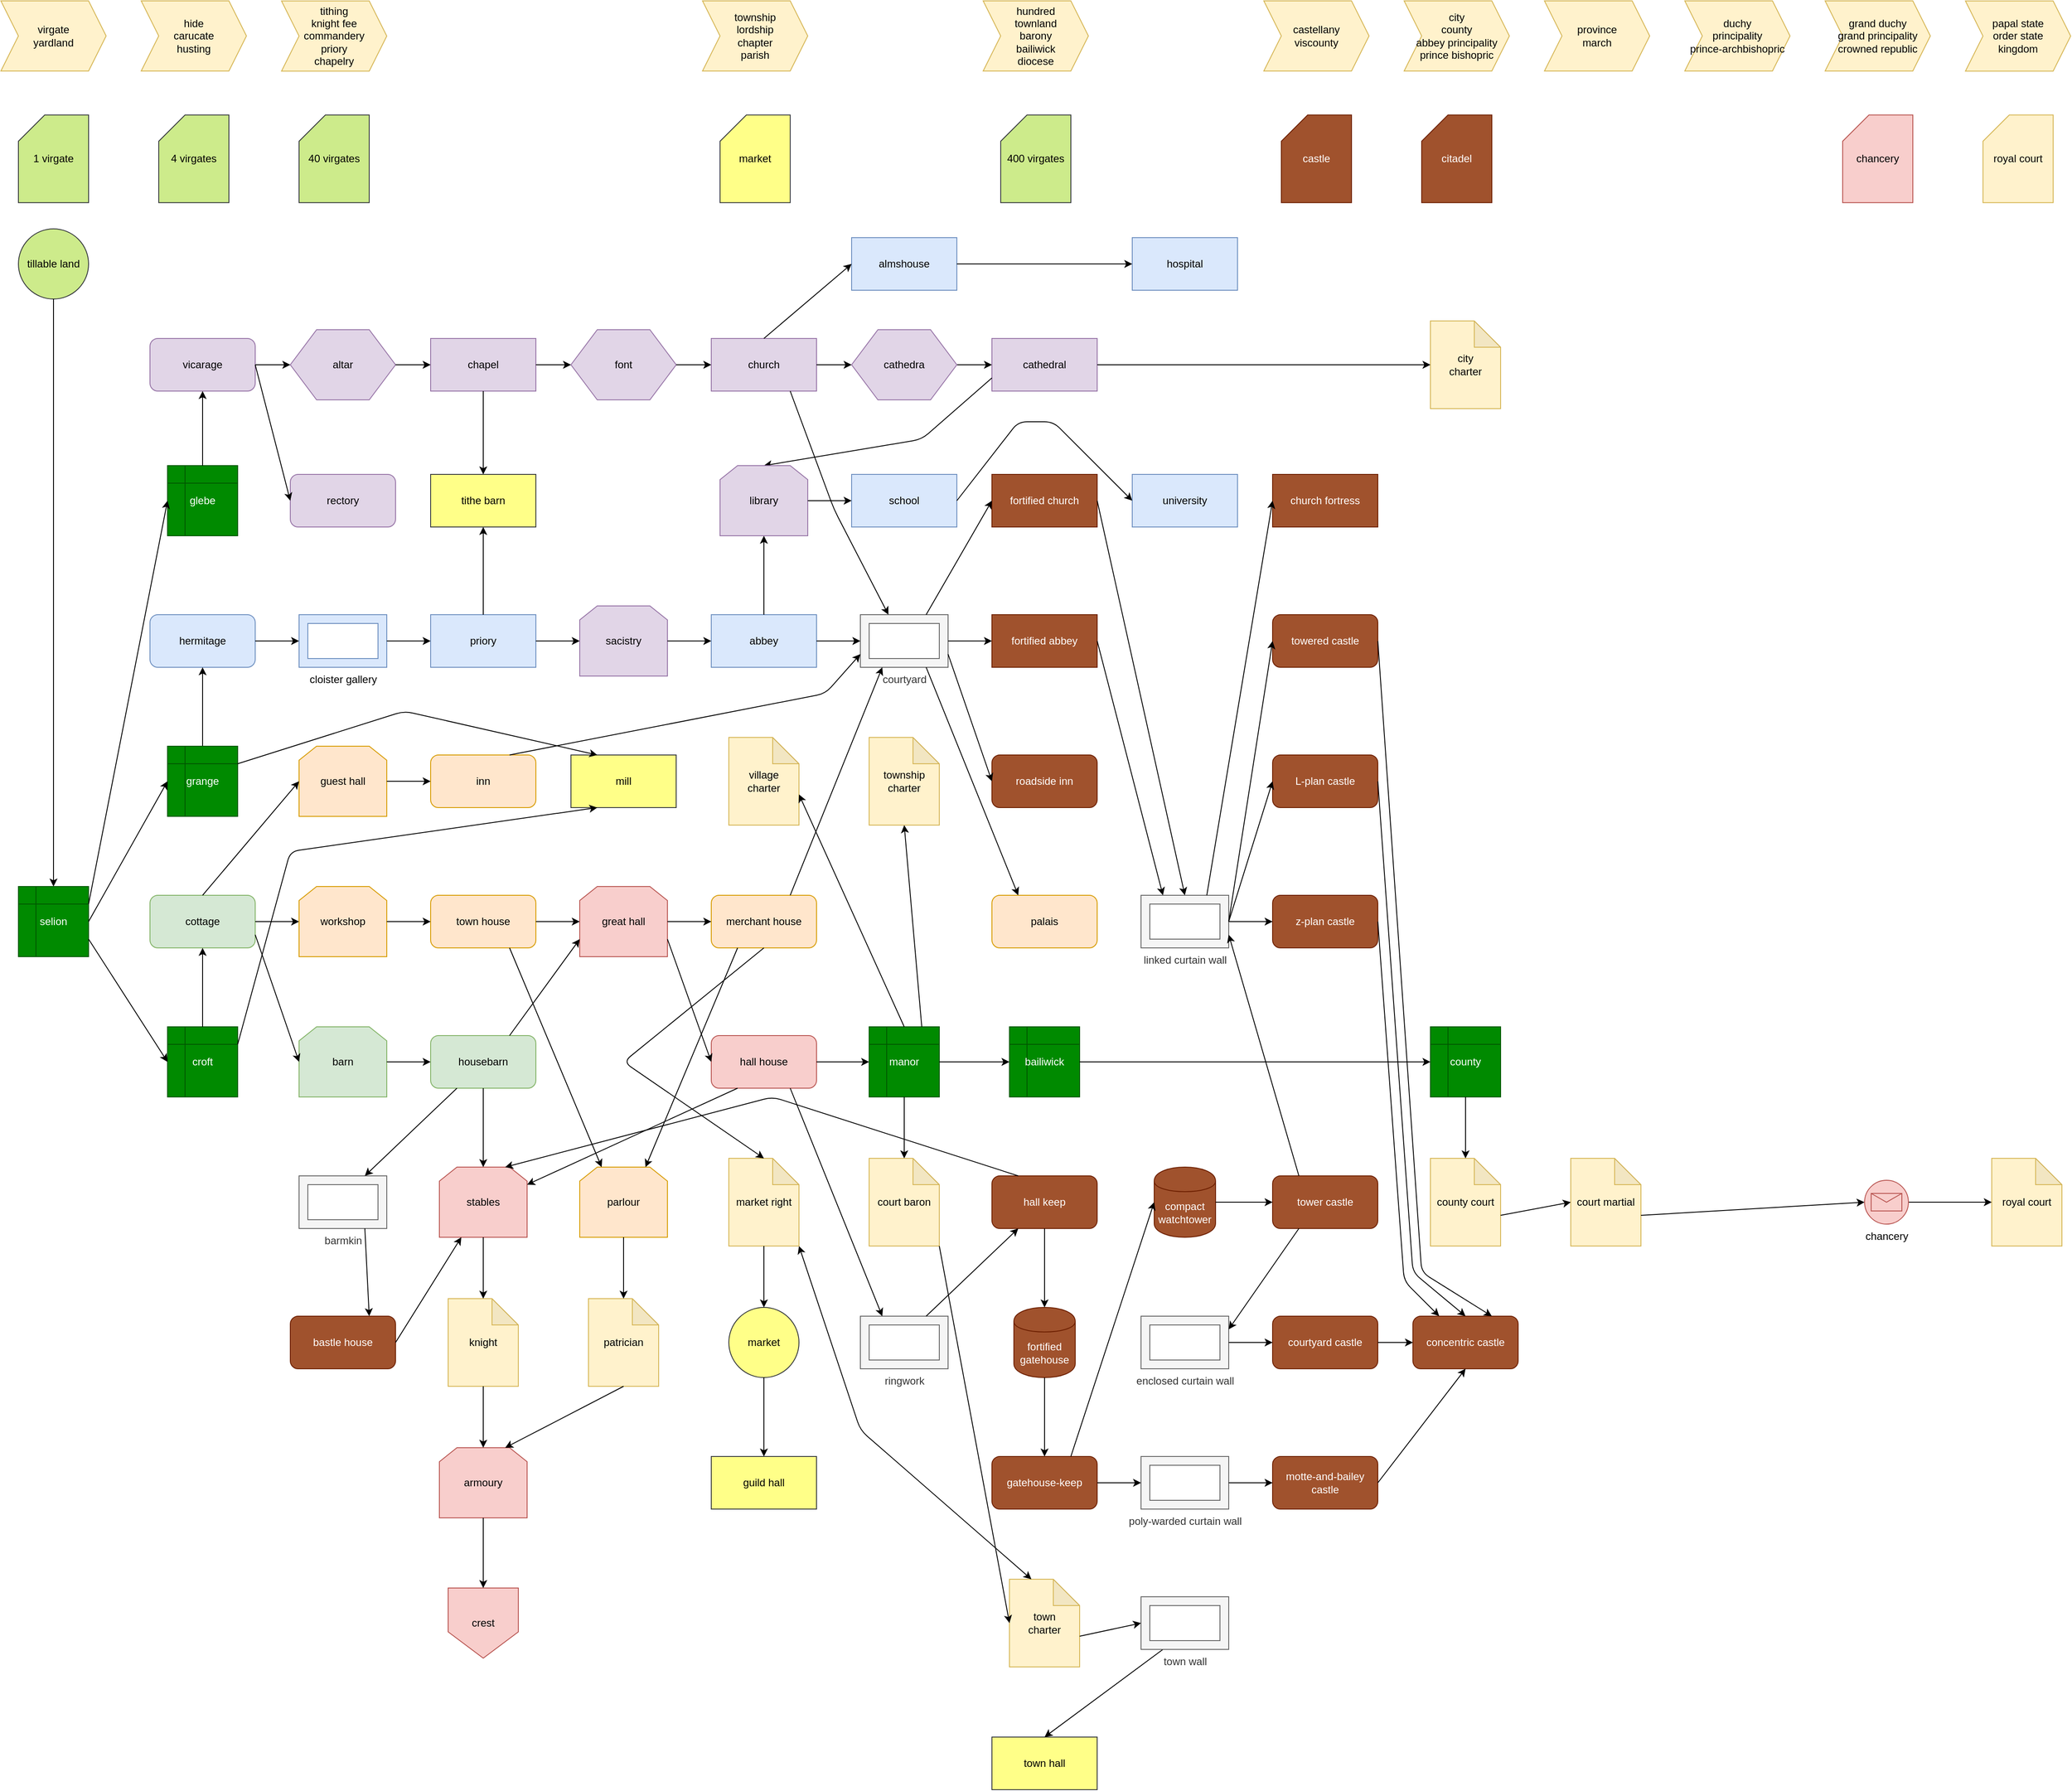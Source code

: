 <mxfile version="12.4.2" type="device" pages="1"><diagram id="luMJ8tzUt8Z93QBXf7Nv" name="Page-1"><mxGraphModel dx="2249" dy="2015" grid="1" gridSize="10" guides="1" tooltips="1" connect="1" arrows="1" fold="1" page="1" pageScale="1" pageWidth="827" pageHeight="1169" math="0" shadow="0"><root><mxCell id="T9-oAQcyUTrzsyQEu_72-0"/><mxCell id="T9-oAQcyUTrzsyQEu_72-1" parent="T9-oAQcyUTrzsyQEu_72-0"/><mxCell id="xEtM98-ZF8pEN-EZ8umg-0" value="&lt;div&gt;virgate&lt;/div&gt;&lt;div&gt;yardland&lt;br&gt;&lt;/div&gt;" style="shape=step;perimeter=stepPerimeter;whiteSpace=wrap;html=1;fixedSize=1;fillColor=#fff2cc;strokeColor=#d6b656;" parent="T9-oAQcyUTrzsyQEu_72-1" vertex="1"><mxGeometry x="-10" y="-190" width="120" height="80" as="geometry"/></mxCell><mxCell id="A1PlvNfUIV2lD47WQuec-0" value="&lt;div&gt;hide&lt;/div&gt;&lt;div&gt;carucate&lt;/div&gt;&lt;div&gt;husting&lt;br&gt;&lt;/div&gt;" style="shape=step;perimeter=stepPerimeter;whiteSpace=wrap;html=1;fixedSize=1;fillColor=#fff2cc;strokeColor=#d6b656;" parent="T9-oAQcyUTrzsyQEu_72-1" vertex="1"><mxGeometry x="150" y="-190" width="120" height="80" as="geometry"/></mxCell><mxCell id="LY3_80GlY4PXB9r3SP8b-0" value="&lt;div&gt;tithing&lt;/div&gt;&lt;div&gt;knight fee&lt;/div&gt;&lt;div&gt;commandery&lt;/div&gt;&lt;div&gt;priory&lt;/div&gt;&lt;div&gt;chapelry&lt;br&gt;&lt;/div&gt;" style="shape=step;perimeter=stepPerimeter;whiteSpace=wrap;html=1;fixedSize=1;fillColor=#fff2cc;strokeColor=#d6b656;" parent="T9-oAQcyUTrzsyQEu_72-1" vertex="1"><mxGeometry x="310" y="-189.86" width="120" height="80" as="geometry"/></mxCell><mxCell id="TqAvXGOvI2gBMgoji0gj-0" value="tillable land" style="ellipse;whiteSpace=wrap;html=1;aspect=fixed;fillColor=#cdeb8b;strokeColor=#36393d;" parent="T9-oAQcyUTrzsyQEu_72-1" vertex="1"><mxGeometry x="10" y="70" width="80" height="80" as="geometry"/></mxCell><mxCell id="NqWr0a3YJmVWdmJ0fN7--0" value="1 virgate" style="shape=card;whiteSpace=wrap;html=1;fillColor=#cdeb8b;strokeColor=#36393d;" parent="T9-oAQcyUTrzsyQEu_72-1" vertex="1"><mxGeometry x="10" y="-59.86" width="80" height="100" as="geometry"/></mxCell><mxCell id="gpDoazcqbsoat1XxwOzW-0" value="4 virgates" style="shape=card;whiteSpace=wrap;html=1;fillColor=#cdeb8b;strokeColor=#36393d;" parent="T9-oAQcyUTrzsyQEu_72-1" vertex="1"><mxGeometry x="170" y="-59.86" width="80" height="100" as="geometry"/></mxCell><mxCell id="ffbuVkQLa2kkNFjH7gF7-0" value="40 virgates" style="shape=card;whiteSpace=wrap;html=1;fillColor=#cdeb8b;strokeColor=#36393d;" parent="T9-oAQcyUTrzsyQEu_72-1" vertex="1"><mxGeometry x="330" y="-59.86" width="80" height="100" as="geometry"/></mxCell><mxCell id="2fEpLEkZt53k4AzY2Tam-0" value="vicarage" style="rounded=1;whiteSpace=wrap;html=1;fillColor=#e1d5e7;strokeColor=#9673a6;" parent="T9-oAQcyUTrzsyQEu_72-1" vertex="1"><mxGeometry x="160" y="195" width="120" height="60" as="geometry"/></mxCell><mxCell id="t5SAJtuv_MW-L8pz63-Y-0" value="hermitage" style="rounded=1;whiteSpace=wrap;html=1;fillColor=#dae8fc;strokeColor=#6c8ebf;" parent="T9-oAQcyUTrzsyQEu_72-1" vertex="1"><mxGeometry x="160" y="510" width="120" height="60" as="geometry"/></mxCell><mxCell id="t5SAJtuv_MW-L8pz63-Y-2" value="" style="endArrow=classic;html=1;entryX=0.5;entryY=1;entryDx=0;entryDy=0;exitX=0.5;exitY=0;exitDx=0;exitDy=0;" parent="T9-oAQcyUTrzsyQEu_72-1" source="Knsym4COWuaT658iNPQD-16" target="t5SAJtuv_MW-L8pz63-Y-0" edge="1"><mxGeometry width="50" height="50" relative="1" as="geometry"><mxPoint x="10" y="600" as="sourcePoint"/><mxPoint x="60" y="550" as="targetPoint"/></mxGeometry></mxCell><mxCell id="77Pk_9e-1CHKd6CkI1b0-0" value="&lt;div&gt;township&lt;/div&gt;&lt;div&gt;lordship&lt;/div&gt;&lt;div&gt;chapter&lt;/div&gt;&lt;div&gt;parish&lt;br&gt;&lt;/div&gt;" style="shape=step;perimeter=stepPerimeter;whiteSpace=wrap;html=1;fixedSize=1;fillColor=#fff2cc;strokeColor=#d6b656;" parent="T9-oAQcyUTrzsyQEu_72-1" vertex="1"><mxGeometry x="790" y="-190" width="120" height="80" as="geometry"/></mxCell><mxCell id="B_O1F7ahAgbhKHqoS6VA-0" value="&lt;div&gt;hundred&lt;/div&gt;&lt;div&gt;townland&lt;/div&gt;&lt;div&gt;barony&lt;/div&gt;&lt;div&gt;bailiwick&lt;/div&gt;&lt;div&gt;diocese&lt;/div&gt;" style="shape=step;perimeter=stepPerimeter;whiteSpace=wrap;html=1;fixedSize=1;fillColor=#fff2cc;strokeColor=#d6b656;" parent="T9-oAQcyUTrzsyQEu_72-1" vertex="1"><mxGeometry x="1110" y="-190" width="120" height="80" as="geometry"/></mxCell><mxCell id="nqCfESTcvlFffliFEfzs-0" value="&lt;div&gt;castellany&lt;/div&gt;&lt;div&gt;viscounty&lt;br&gt;&lt;/div&gt;" style="shape=step;perimeter=stepPerimeter;whiteSpace=wrap;html=1;fixedSize=1;fillColor=#fff2cc;strokeColor=#d6b656;" parent="T9-oAQcyUTrzsyQEu_72-1" vertex="1"><mxGeometry x="1430" y="-190" width="120" height="80" as="geometry"/></mxCell><mxCell id="Cp6BmYDl4GD9PyAJnruB-0" value="&lt;div&gt;province&lt;/div&gt;&lt;div&gt;march&lt;br&gt;&lt;/div&gt;" style="shape=step;perimeter=stepPerimeter;whiteSpace=wrap;html=1;fixedSize=1;fillColor=#fff2cc;strokeColor=#d6b656;" parent="T9-oAQcyUTrzsyQEu_72-1" vertex="1"><mxGeometry x="1750" y="-190" width="120" height="80" as="geometry"/></mxCell><mxCell id="PL0AdHuvrs4fkI0K5361-0" value="&lt;div&gt;duchy&lt;/div&gt;&lt;div&gt;principality&lt;/div&gt;&lt;div&gt;prince-archbishopric&lt;br&gt;&lt;/div&gt;" style="shape=step;perimeter=stepPerimeter;whiteSpace=wrap;html=1;fixedSize=1;fillColor=#fff2cc;strokeColor=#d6b656;" parent="T9-oAQcyUTrzsyQEu_72-1" vertex="1"><mxGeometry x="1910" y="-190" width="120" height="80" as="geometry"/></mxCell><mxCell id="JjTUx_G8PSrtlVAojTpr-0" value="&lt;div&gt;grand duchy&lt;/div&gt;&lt;div&gt;grand principality&lt;/div&gt;&lt;div&gt;crowned republic&lt;br&gt;&lt;/div&gt;" style="shape=step;perimeter=stepPerimeter;whiteSpace=wrap;html=1;fixedSize=1;fillColor=#fff2cc;strokeColor=#d6b656;" parent="T9-oAQcyUTrzsyQEu_72-1" vertex="1"><mxGeometry x="2070" y="-190" width="120" height="80" as="geometry"/></mxCell><mxCell id="u3akdxI41B8dj-xJteNC-0" value="&lt;div&gt;papal state&lt;/div&gt;&lt;div&gt;order state&lt;/div&gt;&lt;div&gt;kingdom&lt;br&gt;&lt;/div&gt;" style="shape=step;perimeter=stepPerimeter;whiteSpace=wrap;html=1;fixedSize=1;fillColor=#fff2cc;strokeColor=#d6b656;" parent="T9-oAQcyUTrzsyQEu_72-1" vertex="1"><mxGeometry x="2230" y="-189.86" width="120" height="80" as="geometry"/></mxCell><mxCell id="E6oegZkkXz91KwJ-4F-7-0" value="market" style="shape=card;whiteSpace=wrap;html=1;fillColor=#ffff88;strokeColor=#36393d;" parent="T9-oAQcyUTrzsyQEu_72-1" vertex="1"><mxGeometry x="810" y="-59.86" width="80" height="100" as="geometry"/></mxCell><mxCell id="857yQrr1MFIqQoj1KPaA-0" value="400 virgates" style="shape=card;whiteSpace=wrap;html=1;fillColor=#cdeb8b;strokeColor=#36393d;" parent="T9-oAQcyUTrzsyQEu_72-1" vertex="1"><mxGeometry x="1130" y="-59.86" width="80" height="100" as="geometry"/></mxCell><mxCell id="NUiNibD1NH_kvU5-IQ4l-0" value="castle" style="shape=card;whiteSpace=wrap;html=1;fillColor=#a0522d;strokeColor=#6D1F00;fontColor=#ffffff;" parent="T9-oAQcyUTrzsyQEu_72-1" vertex="1"><mxGeometry x="1450" y="-59.86" width="80" height="100" as="geometry"/></mxCell><mxCell id="IvKNUE7-qcJaPwDtVvpV-0" value="citadel" style="shape=card;whiteSpace=wrap;html=1;fillColor=#a0522d;strokeColor=#6D1F00;fontColor=#ffffff;" parent="T9-oAQcyUTrzsyQEu_72-1" vertex="1"><mxGeometry x="1610" y="-59.86" width="80" height="100" as="geometry"/></mxCell><mxCell id="5WQMn6vKVF6hXBxAXVb6-0" value="chapel" style="rounded=0;whiteSpace=wrap;html=1;fillColor=#e1d5e7;strokeColor=#9673a6;" parent="T9-oAQcyUTrzsyQEu_72-1" vertex="1"><mxGeometry x="480" y="195" width="120" height="60" as="geometry"/></mxCell><mxCell id="c_UsVGrZmu7kFFMfkZ4b-0" value="church" style="rounded=0;whiteSpace=wrap;html=1;fillColor=#e1d5e7;strokeColor=#9673a6;" parent="T9-oAQcyUTrzsyQEu_72-1" vertex="1"><mxGeometry x="800" y="195" width="120" height="60" as="geometry"/></mxCell><mxCell id="5KD7HCpGWn4b9Y3IaqYJ-0" value="cathedral" style="rounded=0;whiteSpace=wrap;html=1;fillColor=#e1d5e7;strokeColor=#9673a6;" parent="T9-oAQcyUTrzsyQEu_72-1" vertex="1"><mxGeometry x="1120" y="195" width="120" height="60" as="geometry"/></mxCell><mxCell id="nQVHZIBL66FWgm-3tKGU-0" value="&lt;div&gt;city&lt;/div&gt;&lt;div&gt;county&lt;/div&gt;&lt;div&gt;abbey principality&lt;/div&gt;&lt;div&gt;prince bishopric&lt;br&gt;&lt;/div&gt;" style="shape=step;perimeter=stepPerimeter;whiteSpace=wrap;html=1;fixedSize=1;fillColor=#fff2cc;strokeColor=#d6b656;" parent="T9-oAQcyUTrzsyQEu_72-1" vertex="1"><mxGeometry x="1590" y="-190" width="120" height="80" as="geometry"/></mxCell><mxCell id="cV1PYwlbR8SNYYJL6qR3-0" value="&lt;div&gt;city&lt;/div&gt;&lt;div&gt;charter&lt;br&gt;&lt;/div&gt;" style="shape=note;whiteSpace=wrap;html=1;backgroundOutline=1;darkOpacity=0.05;fillColor=#fff2cc;strokeColor=#d6b656;" parent="T9-oAQcyUTrzsyQEu_72-1" vertex="1"><mxGeometry x="1620" y="175" width="80" height="100" as="geometry"/></mxCell><mxCell id="cV1PYwlbR8SNYYJL6qR3-1" value="" style="endArrow=classic;html=1;entryX=0;entryY=0.5;entryDx=0;entryDy=0;entryPerimeter=0;exitX=1;exitY=0.5;exitDx=0;exitDy=0;" parent="T9-oAQcyUTrzsyQEu_72-1" source="5KD7HCpGWn4b9Y3IaqYJ-0" target="cV1PYwlbR8SNYYJL6qR3-0" edge="1"><mxGeometry width="50" height="50" relative="1" as="geometry"><mxPoint x="1310" y="207.571" as="sourcePoint"/><mxPoint x="1500" y="208.571" as="targetPoint"/></mxGeometry></mxCell><mxCell id="cV1PYwlbR8SNYYJL6qR3-3" value="" style="endArrow=classic;html=1;exitX=1;exitY=0.5;exitDx=0;exitDy=0;entryX=0;entryY=0.5;entryDx=0;entryDy=0;" parent="T9-oAQcyUTrzsyQEu_72-1" source="cV1PYwlbR8SNYYJL6qR3-4" target="5KD7HCpGWn4b9Y3IaqYJ-0" edge="1"><mxGeometry width="50" height="50" relative="1" as="geometry"><mxPoint x="990" y="100" as="sourcePoint"/><mxPoint x="960" y="170" as="targetPoint"/></mxGeometry></mxCell><mxCell id="cV1PYwlbR8SNYYJL6qR3-4" value="cathedra" style="shape=hexagon;perimeter=hexagonPerimeter2;whiteSpace=wrap;html=1;fillColor=#e1d5e7;strokeColor=#9673a6;" parent="T9-oAQcyUTrzsyQEu_72-1" vertex="1"><mxGeometry x="960" y="185.0" width="120" height="80" as="geometry"/></mxCell><mxCell id="cV1PYwlbR8SNYYJL6qR3-5" value="font" style="shape=hexagon;perimeter=hexagonPerimeter2;whiteSpace=wrap;html=1;fillColor=#e1d5e7;strokeColor=#9673a6;" parent="T9-oAQcyUTrzsyQEu_72-1" vertex="1"><mxGeometry x="640" y="185" width="120" height="80" as="geometry"/></mxCell><mxCell id="cV1PYwlbR8SNYYJL6qR3-6" value="altar" style="shape=hexagon;perimeter=hexagonPerimeter2;whiteSpace=wrap;html=1;fillColor=#e1d5e7;strokeColor=#9673a6;" parent="T9-oAQcyUTrzsyQEu_72-1" vertex="1"><mxGeometry x="320" y="185" width="120" height="80" as="geometry"/></mxCell><mxCell id="cV1PYwlbR8SNYYJL6qR3-7" value="" style="endArrow=classic;html=1;exitX=1;exitY=0.5;exitDx=0;exitDy=0;entryX=0;entryY=0.5;entryDx=0;entryDy=0;" parent="T9-oAQcyUTrzsyQEu_72-1" source="c_UsVGrZmu7kFFMfkZ4b-0" target="cV1PYwlbR8SNYYJL6qR3-4" edge="1"><mxGeometry width="50" height="50" relative="1" as="geometry"><mxPoint x="990" y="100" as="sourcePoint"/><mxPoint x="1030" y="100" as="targetPoint"/></mxGeometry></mxCell><mxCell id="cV1PYwlbR8SNYYJL6qR3-8" value="" style="endArrow=classic;html=1;exitX=1;exitY=0.5;exitDx=0;exitDy=0;entryX=0;entryY=0.5;entryDx=0;entryDy=0;" parent="T9-oAQcyUTrzsyQEu_72-1" source="cV1PYwlbR8SNYYJL6qR3-5" target="c_UsVGrZmu7kFFMfkZ4b-0" edge="1"><mxGeometry width="50" height="50" relative="1" as="geometry"><mxPoint x="610" y="80" as="sourcePoint"/><mxPoint x="650" y="80" as="targetPoint"/></mxGeometry></mxCell><mxCell id="cV1PYwlbR8SNYYJL6qR3-9" value="" style="endArrow=classic;html=1;exitX=1;exitY=0.5;exitDx=0;exitDy=0;entryX=0;entryY=0.5;entryDx=0;entryDy=0;" parent="T9-oAQcyUTrzsyQEu_72-1" source="5WQMn6vKVF6hXBxAXVb6-0" target="cV1PYwlbR8SNYYJL6qR3-5" edge="1"><mxGeometry width="50" height="50" relative="1" as="geometry"><mxPoint x="590" y="120" as="sourcePoint"/><mxPoint x="630" y="120" as="targetPoint"/></mxGeometry></mxCell><mxCell id="cV1PYwlbR8SNYYJL6qR3-10" value="" style="endArrow=classic;html=1;exitX=1;exitY=0.5;exitDx=0;exitDy=0;entryX=0;entryY=0.5;entryDx=0;entryDy=0;" parent="T9-oAQcyUTrzsyQEu_72-1" source="cV1PYwlbR8SNYYJL6qR3-6" target="5WQMn6vKVF6hXBxAXVb6-0" edge="1"><mxGeometry width="50" height="50" relative="1" as="geometry"><mxPoint x="500" y="120" as="sourcePoint"/><mxPoint x="540" y="120" as="targetPoint"/></mxGeometry></mxCell><mxCell id="cV1PYwlbR8SNYYJL6qR3-11" value="" style="endArrow=classic;html=1;exitX=1;exitY=0.5;exitDx=0;exitDy=0;entryX=0;entryY=0.5;entryDx=0;entryDy=0;" parent="T9-oAQcyUTrzsyQEu_72-1" source="2fEpLEkZt53k4AzY2Tam-0" target="cV1PYwlbR8SNYYJL6qR3-6" edge="1"><mxGeometry width="50" height="50" relative="1" as="geometry"><mxPoint x="230" y="210" as="sourcePoint"/><mxPoint x="270" y="210" as="targetPoint"/></mxGeometry></mxCell><mxCell id="uMIx7zysFfvAGSxSfH1o-0" value="rectory" style="rounded=1;whiteSpace=wrap;html=1;fillColor=#e1d5e7;strokeColor=#9673a6;" parent="T9-oAQcyUTrzsyQEu_72-1" vertex="1"><mxGeometry x="320" y="350" width="120" height="60" as="geometry"/></mxCell><mxCell id="uMIx7zysFfvAGSxSfH1o-1" value="" style="endArrow=classic;html=1;exitX=1;exitY=0.5;exitDx=0;exitDy=0;entryX=0;entryY=0.5;entryDx=0;entryDy=0;" parent="T9-oAQcyUTrzsyQEu_72-1" source="2fEpLEkZt53k4AzY2Tam-0" target="uMIx7zysFfvAGSxSfH1o-0" edge="1"><mxGeometry width="50" height="50" relative="1" as="geometry"><mxPoint x="190" y="230" as="sourcePoint"/><mxPoint x="230" y="230" as="targetPoint"/></mxGeometry></mxCell><mxCell id="Az2nAb1VePQ-OdoqWnnv-0" value="cloister gallery" style="verticalLabelPosition=bottom;verticalAlign=top;html=1;shape=mxgraph.basic.frame;dx=10;fillColor=#dae8fc;strokeColor=#6c8ebf;" parent="T9-oAQcyUTrzsyQEu_72-1" vertex="1"><mxGeometry x="330" y="510" width="100" height="60" as="geometry"/></mxCell><mxCell id="Az2nAb1VePQ-OdoqWnnv-1" value="" style="endArrow=classic;html=1;exitX=1;exitY=0.5;exitDx=0;exitDy=0;entryX=0;entryY=0.5;entryDx=0;entryDy=0;entryPerimeter=0;" parent="T9-oAQcyUTrzsyQEu_72-1" source="t5SAJtuv_MW-L8pz63-Y-0" target="Az2nAb1VePQ-OdoqWnnv-0" edge="1"><mxGeometry width="50" height="50" relative="1" as="geometry"><mxPoint x="290" y="440" as="sourcePoint"/><mxPoint x="330" y="440" as="targetPoint"/></mxGeometry></mxCell><mxCell id="q4RnchqE35RDWMQDHOhw-0" value="priory" style="rounded=0;whiteSpace=wrap;html=1;fillColor=#dae8fc;strokeColor=#6c8ebf;" parent="T9-oAQcyUTrzsyQEu_72-1" vertex="1"><mxGeometry x="480" y="510" width="120" height="60" as="geometry"/></mxCell><mxCell id="q4RnchqE35RDWMQDHOhw-1" value="" style="endArrow=classic;html=1;exitX=1;exitY=0.5;exitDx=0;exitDy=0;entryX=0;entryY=0.5;entryDx=0;entryDy=0;exitPerimeter=0;" parent="T9-oAQcyUTrzsyQEu_72-1" source="Az2nAb1VePQ-OdoqWnnv-0" target="q4RnchqE35RDWMQDHOhw-0" edge="1"><mxGeometry width="50" height="50" relative="1" as="geometry"><mxPoint x="440" y="460" as="sourcePoint"/><mxPoint x="490" y="460" as="targetPoint"/></mxGeometry></mxCell><mxCell id="UIChPtrXnMbsQNcyUOs9-0" value="sacistry" style="shape=loopLimit;whiteSpace=wrap;html=1;fillColor=#e1d5e7;strokeColor=#9673a6;" parent="T9-oAQcyUTrzsyQEu_72-1" vertex="1"><mxGeometry x="650" y="500" width="100" height="80" as="geometry"/></mxCell><mxCell id="UIChPtrXnMbsQNcyUOs9-1" value="" style="endArrow=classic;html=1;exitX=1;exitY=0.5;exitDx=0;exitDy=0;entryX=0;entryY=0.5;entryDx=0;entryDy=0;" parent="T9-oAQcyUTrzsyQEu_72-1" source="q4RnchqE35RDWMQDHOhw-0" target="UIChPtrXnMbsQNcyUOs9-0" edge="1"><mxGeometry width="50" height="50" relative="1" as="geometry"><mxPoint x="620" y="280" as="sourcePoint"/><mxPoint x="660" y="280" as="targetPoint"/></mxGeometry></mxCell><mxCell id="073ejtTGZEgF7aTAqZQK-0" value="abbey" style="rounded=0;whiteSpace=wrap;html=1;fillColor=#dae8fc;strokeColor=#6c8ebf;" parent="T9-oAQcyUTrzsyQEu_72-1" vertex="1"><mxGeometry x="800" y="510" width="120" height="60" as="geometry"/></mxCell><mxCell id="073ejtTGZEgF7aTAqZQK-1" value="" style="endArrow=classic;html=1;exitX=1;exitY=0.5;exitDx=0;exitDy=0;entryX=0;entryY=0.5;entryDx=0;entryDy=0;" parent="T9-oAQcyUTrzsyQEu_72-1" source="UIChPtrXnMbsQNcyUOs9-0" target="073ejtTGZEgF7aTAqZQK-0" edge="1"><mxGeometry width="50" height="50" relative="1" as="geometry"><mxPoint x="780" y="460" as="sourcePoint"/><mxPoint x="820" y="460" as="targetPoint"/></mxGeometry></mxCell><mxCell id="-YR2IK6p7q7cnrqykTAZ-0" value="courtyard" style="verticalLabelPosition=bottom;verticalAlign=top;html=1;shape=mxgraph.basic.frame;dx=10;fillColor=#f5f5f5;strokeColor=#666666;fontColor=#333333;" parent="T9-oAQcyUTrzsyQEu_72-1" vertex="1"><mxGeometry x="970" y="510" width="100" height="60" as="geometry"/></mxCell><mxCell id="-YR2IK6p7q7cnrqykTAZ-1" value="" style="endArrow=classic;html=1;exitX=1;exitY=0.5;exitDx=0;exitDy=0;entryX=0;entryY=0.5;entryDx=0;entryDy=0;entryPerimeter=0;" parent="T9-oAQcyUTrzsyQEu_72-1" source="073ejtTGZEgF7aTAqZQK-0" target="-YR2IK6p7q7cnrqykTAZ-0" edge="1"><mxGeometry width="50" height="50" relative="1" as="geometry"><mxPoint x="940" y="470" as="sourcePoint"/><mxPoint x="980" y="470" as="targetPoint"/></mxGeometry></mxCell><mxCell id="1sjO1lCyLOwG-UQna5n0-0" value="fortified abbey" style="rounded=0;whiteSpace=wrap;html=1;fillColor=#a0522d;strokeColor=#6D1F00;fontColor=#ffffff;" parent="T9-oAQcyUTrzsyQEu_72-1" vertex="1"><mxGeometry x="1120" y="510" width="120" height="60" as="geometry"/></mxCell><mxCell id="1sjO1lCyLOwG-UQna5n0-1" value="" style="endArrow=classic;html=1;exitX=1;exitY=0.5;exitDx=0;exitDy=0;entryX=0;entryY=0.5;entryDx=0;entryDy=0;exitPerimeter=0;" parent="T9-oAQcyUTrzsyQEu_72-1" source="-YR2IK6p7q7cnrqykTAZ-0" target="1sjO1lCyLOwG-UQna5n0-0" edge="1"><mxGeometry width="50" height="50" relative="1" as="geometry"><mxPoint x="1110" y="460" as="sourcePoint"/><mxPoint x="1160" y="460" as="targetPoint"/></mxGeometry></mxCell><mxCell id="_QMENd2KYu__h0HYAvMr-0" value="fortified church" style="rounded=0;whiteSpace=wrap;html=1;fillColor=#a0522d;strokeColor=#6D1F00;fontColor=#ffffff;" parent="T9-oAQcyUTrzsyQEu_72-1" vertex="1"><mxGeometry x="1120" y="350" width="120" height="60" as="geometry"/></mxCell><mxCell id="_QMENd2KYu__h0HYAvMr-1" value="" style="endArrow=classic;html=1;exitX=0.75;exitY=1;exitDx=0;exitDy=0;entryX=0.32;entryY=0;entryDx=0;entryDy=0;entryPerimeter=0;" parent="T9-oAQcyUTrzsyQEu_72-1" source="c_UsVGrZmu7kFFMfkZ4b-0" target="-YR2IK6p7q7cnrqykTAZ-0" edge="1"><mxGeometry width="50" height="50" relative="1" as="geometry"><mxPoint x="930" y="340" as="sourcePoint"/><mxPoint x="970" y="340" as="targetPoint"/><Array as="points"><mxPoint x="940" y="390"/></Array></mxGeometry></mxCell><mxCell id="_QMENd2KYu__h0HYAvMr-2" value="" style="endArrow=classic;html=1;exitX=0;exitY=0;exitDx=75;exitDy=0;entryX=0;entryY=0.5;entryDx=0;entryDy=0;exitPerimeter=0;" parent="T9-oAQcyUTrzsyQEu_72-1" source="-YR2IK6p7q7cnrqykTAZ-0" target="_QMENd2KYu__h0HYAvMr-0" edge="1"><mxGeometry width="50" height="50" relative="1" as="geometry"><mxPoint x="1010" y="360" as="sourcePoint"/><mxPoint x="1050" y="360" as="targetPoint"/></mxGeometry></mxCell><mxCell id="YKX7Br1BIAHNwBRcZa42-0" value="roadside inn" style="rounded=1;whiteSpace=wrap;html=1;fillColor=#a0522d;strokeColor=#6D1F00;fontColor=#ffffff;" parent="T9-oAQcyUTrzsyQEu_72-1" vertex="1"><mxGeometry x="1120" y="670" width="120" height="60" as="geometry"/></mxCell><mxCell id="YKX7Br1BIAHNwBRcZa42-1" value="" style="endArrow=classic;html=1;entryX=0;entryY=0.5;entryDx=0;entryDy=0;exitX=0;exitY=0;exitDx=100;exitDy=45;exitPerimeter=0;" parent="T9-oAQcyUTrzsyQEu_72-1" source="-YR2IK6p7q7cnrqykTAZ-0" target="YKX7Br1BIAHNwBRcZa42-0" edge="1"><mxGeometry width="50" height="50" relative="1" as="geometry"><mxPoint x="1100" y="590" as="sourcePoint"/><mxPoint x="1160" y="600" as="targetPoint"/></mxGeometry></mxCell><mxCell id="Aoue8b3RT3LNBXpLJdbm-0" value="inn" style="rounded=1;whiteSpace=wrap;html=1;fillColor=#ffe6cc;strokeColor=#d79b00;" parent="T9-oAQcyUTrzsyQEu_72-1" vertex="1"><mxGeometry x="480" y="670" width="120" height="60" as="geometry"/></mxCell><mxCell id="lQTOk88xs_HBqYtjO2Bk-0" value="tithe barn" style="rounded=0;whiteSpace=wrap;html=1;fillColor=#ffff88;strokeColor=#36393d;" parent="T9-oAQcyUTrzsyQEu_72-1" vertex="1"><mxGeometry x="480" y="350" width="120" height="60" as="geometry"/></mxCell><mxCell id="lQTOk88xs_HBqYtjO2Bk-1" value="" style="endArrow=classic;html=1;exitX=0.5;exitY=0;exitDx=0;exitDy=0;entryX=0.5;entryY=1;entryDx=0;entryDy=0;" parent="T9-oAQcyUTrzsyQEu_72-1" source="q4RnchqE35RDWMQDHOhw-0" target="lQTOk88xs_HBqYtjO2Bk-0" edge="1"><mxGeometry width="50" height="50" relative="1" as="geometry"><mxPoint x="500" y="450" as="sourcePoint"/><mxPoint x="550" y="450" as="targetPoint"/></mxGeometry></mxCell><mxCell id="VY8PGO1WhIBReEALNc7s-0" value="" style="endArrow=classic;html=1;exitX=0.75;exitY=0;exitDx=0;exitDy=0;entryX=0;entryY=0;entryDx=0;entryDy=45;entryPerimeter=0;" parent="T9-oAQcyUTrzsyQEu_72-1" source="Aoue8b3RT3LNBXpLJdbm-0" target="-YR2IK6p7q7cnrqykTAZ-0" edge="1"><mxGeometry width="50" height="50" relative="1" as="geometry"><mxPoint x="690" y="620" as="sourcePoint"/><mxPoint x="740" y="620" as="targetPoint"/><Array as="points"><mxPoint x="930" y="600"/></Array></mxGeometry></mxCell><mxCell id="ROSXadXZ2lMFFzCFNmpg-0" value="&lt;div&gt;village&lt;/div&gt;&lt;div&gt;charter&lt;br&gt;&lt;/div&gt;" style="shape=note;whiteSpace=wrap;html=1;backgroundOutline=1;darkOpacity=0.05;fillColor=#fff2cc;strokeColor=#d6b656;" parent="T9-oAQcyUTrzsyQEu_72-1" vertex="1"><mxGeometry x="820" y="650" width="80" height="100" as="geometry"/></mxCell><mxCell id="LFpVHirEYTdJQZsxML_7-0" value="&lt;div&gt;township&lt;/div&gt;&lt;div&gt;charter&lt;br&gt;&lt;/div&gt;" style="shape=note;whiteSpace=wrap;html=1;backgroundOutline=1;darkOpacity=0.05;fillColor=#fff2cc;strokeColor=#d6b656;" parent="T9-oAQcyUTrzsyQEu_72-1" vertex="1"><mxGeometry x="980" y="650" width="80" height="100" as="geometry"/></mxCell><mxCell id="-ojo1nRWJwDvgAa0f41u-0" value="guest hall" style="shape=loopLimit;whiteSpace=wrap;html=1;fillColor=#ffe6cc;strokeColor=#d79b00;" parent="T9-oAQcyUTrzsyQEu_72-1" vertex="1"><mxGeometry x="330" y="660" width="100" height="80" as="geometry"/></mxCell><mxCell id="-ojo1nRWJwDvgAa0f41u-1" value="" style="endArrow=classic;html=1;exitX=1;exitY=0.5;exitDx=0;exitDy=0;entryX=0;entryY=0.5;entryDx=0;entryDy=0;" parent="T9-oAQcyUTrzsyQEu_72-1" source="-ojo1nRWJwDvgAa0f41u-0" target="Aoue8b3RT3LNBXpLJdbm-0" edge="1"><mxGeometry width="50" height="50" relative="1" as="geometry"><mxPoint x="460" y="600" as="sourcePoint"/><mxPoint x="510" y="600" as="targetPoint"/></mxGeometry></mxCell><mxCell id="DoKCaWUrnsZJZlc5HXW_-0" value="workshop" style="shape=loopLimit;whiteSpace=wrap;html=1;fillColor=#ffe6cc;strokeColor=#d79b00;" parent="T9-oAQcyUTrzsyQEu_72-1" vertex="1"><mxGeometry x="330" y="820" width="100" height="80" as="geometry"/></mxCell><mxCell id="tKSsALWyUS6HENnfK4cq-0" value="town house" style="rounded=1;whiteSpace=wrap;html=1;fillColor=#ffe6cc;strokeColor=#d79b00;" parent="T9-oAQcyUTrzsyQEu_72-1" vertex="1"><mxGeometry x="480" y="830" width="120" height="60" as="geometry"/></mxCell><mxCell id="tKSsALWyUS6HENnfK4cq-1" value="" style="endArrow=classic;html=1;exitX=1;exitY=0.5;exitDx=0;exitDy=0;entryX=0;entryY=0.5;entryDx=0;entryDy=0;" parent="T9-oAQcyUTrzsyQEu_72-1" source="DoKCaWUrnsZJZlc5HXW_-0" target="tKSsALWyUS6HENnfK4cq-0" edge="1"><mxGeometry width="50" height="50" relative="1" as="geometry"><mxPoint x="470" y="770" as="sourcePoint"/><mxPoint x="520" y="770" as="targetPoint"/></mxGeometry></mxCell><mxCell id="oeifErCGt08aOgp5TL6a-0" value="great hall" style="shape=loopLimit;whiteSpace=wrap;html=1;fillColor=#f8cecc;strokeColor=#b85450;" parent="T9-oAQcyUTrzsyQEu_72-1" vertex="1"><mxGeometry x="650" y="820" width="100" height="80" as="geometry"/></mxCell><mxCell id="oeifErCGt08aOgp5TL6a-1" value="" style="endArrow=classic;html=1;exitX=1;exitY=0.5;exitDx=0;exitDy=0;entryX=0;entryY=0.5;entryDx=0;entryDy=0;" parent="T9-oAQcyUTrzsyQEu_72-1" source="tKSsALWyUS6HENnfK4cq-0" target="oeifErCGt08aOgp5TL6a-0" edge="1"><mxGeometry width="50" height="50" relative="1" as="geometry"><mxPoint x="630" y="760" as="sourcePoint"/><mxPoint x="680" y="760" as="targetPoint"/></mxGeometry></mxCell><mxCell id="-dbVZ9lwkunNMI8B1b2k-0" value="merchant house" style="rounded=1;whiteSpace=wrap;html=1;fillColor=#ffe6cc;strokeColor=#d79b00;" parent="T9-oAQcyUTrzsyQEu_72-1" vertex="1"><mxGeometry x="800" y="830" width="120" height="60" as="geometry"/></mxCell><mxCell id="-dbVZ9lwkunNMI8B1b2k-1" value="" style="endArrow=classic;html=1;exitX=1;exitY=0.5;exitDx=0;exitDy=0;entryX=0;entryY=0.5;entryDx=0;entryDy=0;" parent="T9-oAQcyUTrzsyQEu_72-1" source="oeifErCGt08aOgp5TL6a-0" target="-dbVZ9lwkunNMI8B1b2k-0" edge="1"><mxGeometry width="50" height="50" relative="1" as="geometry"><mxPoint x="780" y="780" as="sourcePoint"/><mxPoint x="830" y="780" as="targetPoint"/></mxGeometry></mxCell><mxCell id="UxhPpOr85PctwHKotyn5-0" value="palais" style="rounded=1;whiteSpace=wrap;html=1;fillColor=#ffe6cc;strokeColor=#d79b00;" parent="T9-oAQcyUTrzsyQEu_72-1" vertex="1"><mxGeometry x="1120" y="830" width="120" height="60" as="geometry"/></mxCell><mxCell id="UxhPpOr85PctwHKotyn5-1" value="" style="endArrow=classic;html=1;exitX=0.75;exitY=0;exitDx=0;exitDy=0;entryX=0;entryY=0;entryDx=25;entryDy=60;entryPerimeter=0;" parent="T9-oAQcyUTrzsyQEu_72-1" source="-dbVZ9lwkunNMI8B1b2k-0" target="-YR2IK6p7q7cnrqykTAZ-0" edge="1"><mxGeometry width="50" height="50" relative="1" as="geometry"><mxPoint x="740" y="720" as="sourcePoint"/><mxPoint x="790" y="720" as="targetPoint"/></mxGeometry></mxCell><mxCell id="UxhPpOr85PctwHKotyn5-2" value="" style="endArrow=classic;html=1;entryX=0.25;entryY=0;entryDx=0;entryDy=0;exitX=0;exitY=0;exitDx=75;exitDy=60;exitPerimeter=0;" parent="T9-oAQcyUTrzsyQEu_72-1" source="-YR2IK6p7q7cnrqykTAZ-0" target="UxhPpOr85PctwHKotyn5-0" edge="1"><mxGeometry width="50" height="50" relative="1" as="geometry"><mxPoint x="1110" y="760" as="sourcePoint"/><mxPoint x="1185" y="890" as="targetPoint"/></mxGeometry></mxCell><mxCell id="qv6_XsBY1IP-DoAz5VBf-0" value="cottage" style="rounded=1;whiteSpace=wrap;html=1;fillColor=#d5e8d4;strokeColor=#82b366;" parent="T9-oAQcyUTrzsyQEu_72-1" vertex="1"><mxGeometry x="160" y="830" width="120" height="60" as="geometry"/></mxCell><mxCell id="qv6_XsBY1IP-DoAz5VBf-1" value="" style="endArrow=classic;html=1;exitX=0.5;exitY=1;exitDx=0;exitDy=0;" parent="T9-oAQcyUTrzsyQEu_72-1" source="TqAvXGOvI2gBMgoji0gj-0" target="Knsym4COWuaT658iNPQD-12" edge="1"><mxGeometry width="50" height="50" relative="1" as="geometry"><mxPoint x="70" y="810" as="sourcePoint"/><mxPoint x="120" y="810" as="targetPoint"/></mxGeometry></mxCell><mxCell id="sBKXeXUuXtAR3pEfu_l5-0" value="" style="endArrow=classic;html=1;exitX=1;exitY=0.5;exitDx=0;exitDy=0;entryX=0;entryY=0.5;entryDx=0;entryDy=0;" parent="T9-oAQcyUTrzsyQEu_72-1" source="qv6_XsBY1IP-DoAz5VBf-0" target="DoKCaWUrnsZJZlc5HXW_-0" edge="1"><mxGeometry width="50" height="50" relative="1" as="geometry"><mxPoint x="240" y="830" as="sourcePoint"/><mxPoint x="290" y="830" as="targetPoint"/></mxGeometry></mxCell><mxCell id="iO3U4zfqCqF6OybYsMZs-0" value="" style="endArrow=classic;html=1;exitX=0.5;exitY=0;exitDx=0;exitDy=0;entryX=0;entryY=0.5;entryDx=0;entryDy=0;" parent="T9-oAQcyUTrzsyQEu_72-1" source="qv6_XsBY1IP-DoAz5VBf-0" target="-ojo1nRWJwDvgAa0f41u-0" edge="1"><mxGeometry width="50" height="50" relative="1" as="geometry"><mxPoint x="230" y="810" as="sourcePoint"/><mxPoint x="310" y="680" as="targetPoint"/></mxGeometry></mxCell><mxCell id="dZZxtgbQ-81_k5u2jflz-0" value="barn" style="shape=loopLimit;whiteSpace=wrap;html=1;fillColor=#d5e8d4;strokeColor=#82b366;" parent="T9-oAQcyUTrzsyQEu_72-1" vertex="1"><mxGeometry x="330" y="980" width="100" height="80" as="geometry"/></mxCell><mxCell id="aSZCjLBDYcnLxr3KUVx2-0" value="housebarn" style="rounded=1;whiteSpace=wrap;html=1;fillColor=#d5e8d4;strokeColor=#82b366;" parent="T9-oAQcyUTrzsyQEu_72-1" vertex="1"><mxGeometry x="480" y="990" width="120" height="60" as="geometry"/></mxCell><mxCell id="aSZCjLBDYcnLxr3KUVx2-1" value="" style="endArrow=classic;html=1;exitX=1;exitY=0.5;exitDx=0;exitDy=0;entryX=0;entryY=0.5;entryDx=0;entryDy=0;" parent="T9-oAQcyUTrzsyQEu_72-1" source="dZZxtgbQ-81_k5u2jflz-0" target="aSZCjLBDYcnLxr3KUVx2-0" edge="1"><mxGeometry width="50" height="50" relative="1" as="geometry"><mxPoint x="460" y="930" as="sourcePoint"/><mxPoint x="510" y="930" as="targetPoint"/></mxGeometry></mxCell><mxCell id="aSZCjLBDYcnLxr3KUVx2-2" value="" style="endArrow=classic;html=1;exitX=1;exitY=0.75;exitDx=0;exitDy=0;entryX=0;entryY=0.5;entryDx=0;entryDy=0;" parent="T9-oAQcyUTrzsyQEu_72-1" source="qv6_XsBY1IP-DoAz5VBf-0" target="dZZxtgbQ-81_k5u2jflz-0" edge="1"><mxGeometry width="50" height="50" relative="1" as="geometry"><mxPoint x="400" y="930" as="sourcePoint"/><mxPoint x="450" y="930" as="targetPoint"/></mxGeometry></mxCell><mxCell id="xb-gAbauM1ufih-LlwGH-0" value="hall house" style="rounded=1;whiteSpace=wrap;html=1;fillColor=#f8cecc;strokeColor=#b85450;" parent="T9-oAQcyUTrzsyQEu_72-1" vertex="1"><mxGeometry x="800" y="990" width="120" height="60" as="geometry"/></mxCell><mxCell id="xb-gAbauM1ufih-LlwGH-1" value="" style="endArrow=classic;html=1;exitX=1;exitY=0.75;exitDx=0;exitDy=0;entryX=0;entryY=0.5;entryDx=0;entryDy=0;" parent="T9-oAQcyUTrzsyQEu_72-1" source="oeifErCGt08aOgp5TL6a-0" target="xb-gAbauM1ufih-LlwGH-0" edge="1"><mxGeometry width="50" height="50" relative="1" as="geometry"><mxPoint x="770" y="920" as="sourcePoint"/><mxPoint x="820" y="920" as="targetPoint"/></mxGeometry></mxCell><mxCell id="0ZdQCPo63wk5uNl7IKW2-0" value="" style="endArrow=classic;html=1;exitX=0.75;exitY=0;exitDx=0;exitDy=0;entryX=0;entryY=0.75;entryDx=0;entryDy=0;" parent="T9-oAQcyUTrzsyQEu_72-1" source="aSZCjLBDYcnLxr3KUVx2-0" target="oeifErCGt08aOgp5TL6a-0" edge="1"><mxGeometry width="50" height="50" relative="1" as="geometry"><mxPoint x="580" y="940" as="sourcePoint"/><mxPoint x="630" y="940" as="targetPoint"/></mxGeometry></mxCell><mxCell id="j24_P8SPmulIevAXjkQM-0" value="manor" style="shape=internalStorage;whiteSpace=wrap;html=1;backgroundOutline=1;fillColor=#008a00;strokeColor=#005700;fontColor=#ffffff;" parent="T9-oAQcyUTrzsyQEu_72-1" vertex="1"><mxGeometry x="980" y="980" width="80" height="80" as="geometry"/></mxCell><mxCell id="3GexAdz887dL8wN9yoD0-0" value="bailiwick" style="shape=internalStorage;whiteSpace=wrap;html=1;backgroundOutline=1;fillColor=#008a00;strokeColor=#005700;fontColor=#ffffff;" parent="T9-oAQcyUTrzsyQEu_72-1" vertex="1"><mxGeometry x="1140" y="980" width="80" height="80" as="geometry"/></mxCell><mxCell id="3GexAdz887dL8wN9yoD0-1" value="" style="endArrow=classic;html=1;exitX=1;exitY=0.5;exitDx=0;exitDy=0;entryX=0;entryY=0.5;entryDx=0;entryDy=0;" parent="T9-oAQcyUTrzsyQEu_72-1" source="j24_P8SPmulIevAXjkQM-0" target="3GexAdz887dL8wN9yoD0-0" edge="1"><mxGeometry width="50" height="50" relative="1" as="geometry"><mxPoint x="1120" y="920" as="sourcePoint"/><mxPoint x="1170" y="920" as="targetPoint"/></mxGeometry></mxCell><mxCell id="3GexAdz887dL8wN9yoD0-2" value="" style="endArrow=classic;html=1;exitX=1;exitY=0.5;exitDx=0;exitDy=0;entryX=0;entryY=0.5;entryDx=0;entryDy=0;" parent="T9-oAQcyUTrzsyQEu_72-1" source="xb-gAbauM1ufih-LlwGH-0" target="j24_P8SPmulIevAXjkQM-0" edge="1"><mxGeometry width="50" height="50" relative="1" as="geometry"><mxPoint x="1110" y="930" as="sourcePoint"/><mxPoint x="1160" y="930" as="targetPoint"/></mxGeometry></mxCell><mxCell id="8DfNRoU0dGHRt2Q0NJ_V-0" value="county" style="shape=internalStorage;whiteSpace=wrap;html=1;backgroundOutline=1;fillColor=#008a00;strokeColor=#005700;fontColor=#ffffff;" parent="T9-oAQcyUTrzsyQEu_72-1" vertex="1"><mxGeometry x="1620" y="980" width="80" height="80" as="geometry"/></mxCell><mxCell id="8DfNRoU0dGHRt2Q0NJ_V-1" value="" style="endArrow=classic;html=1;exitX=1;exitY=0.5;exitDx=0;exitDy=0;entryX=0;entryY=0.5;entryDx=0;entryDy=0;" parent="T9-oAQcyUTrzsyQEu_72-1" source="3GexAdz887dL8wN9yoD0-0" target="8DfNRoU0dGHRt2Q0NJ_V-0" edge="1"><mxGeometry width="50" height="50" relative="1" as="geometry"><mxPoint x="1400" y="1010" as="sourcePoint"/><mxPoint x="1480" y="1010" as="targetPoint"/></mxGeometry></mxCell><mxCell id="prdx2_V4ABcBC2s5h5k0-0" value="barmkin" style="verticalLabelPosition=bottom;verticalAlign=top;html=1;shape=mxgraph.basic.frame;dx=10;fillColor=#f5f5f5;strokeColor=#666666;fontColor=#333333;" parent="T9-oAQcyUTrzsyQEu_72-1" vertex="1"><mxGeometry x="330" y="1150" width="100" height="60" as="geometry"/></mxCell><mxCell id="prdx2_V4ABcBC2s5h5k0-1" value="" style="endArrow=classic;html=1;exitX=0.25;exitY=1;exitDx=0;exitDy=0;entryX=0;entryY=0;entryDx=75;entryDy=0;entryPerimeter=0;" parent="T9-oAQcyUTrzsyQEu_72-1" source="aSZCjLBDYcnLxr3KUVx2-0" target="prdx2_V4ABcBC2s5h5k0-0" edge="1"><mxGeometry width="50" height="50" relative="1" as="geometry"><mxPoint x="660" y="1000" as="sourcePoint"/><mxPoint x="710" y="1000" as="targetPoint"/></mxGeometry></mxCell><mxCell id="4cgE4NYkj46knnTswFoa-0" value="bastle house" style="rounded=1;whiteSpace=wrap;html=1;fillColor=#a0522d;strokeColor=#6D1F00;fontColor=#ffffff;" parent="T9-oAQcyUTrzsyQEu_72-1" vertex="1"><mxGeometry x="320" y="1310" width="120" height="60" as="geometry"/></mxCell><mxCell id="4cgE4NYkj46knnTswFoa-1" value="" style="endArrow=classic;html=1;exitX=0;exitY=0;exitDx=75;exitDy=60;entryX=0.75;entryY=0;entryDx=0;entryDy=0;exitPerimeter=0;" parent="T9-oAQcyUTrzsyQEu_72-1" source="prdx2_V4ABcBC2s5h5k0-0" target="4cgE4NYkj46knnTswFoa-0" edge="1"><mxGeometry width="50" height="50" relative="1" as="geometry"><mxPoint x="90" y="1130" as="sourcePoint"/><mxPoint x="140" y="1130" as="targetPoint"/></mxGeometry></mxCell><mxCell id="rzooQAj8UNHxoPCh_1dZ-0" value="" style="endArrow=classic;html=1;exitX=0.75;exitY=0;exitDx=0;exitDy=0;entryX=0.5;entryY=1;entryDx=0;entryDy=0;entryPerimeter=0;" parent="T9-oAQcyUTrzsyQEu_72-1" source="j24_P8SPmulIevAXjkQM-0" target="LFpVHirEYTdJQZsxML_7-0" edge="1"><mxGeometry width="50" height="50" relative="1" as="geometry"><mxPoint x="1030" y="890" as="sourcePoint"/><mxPoint x="1110" y="890" as="targetPoint"/></mxGeometry></mxCell><mxCell id="rzooQAj8UNHxoPCh_1dZ-1" value="" style="endArrow=classic;html=1;exitX=0.5;exitY=0;exitDx=0;exitDy=0;entryX=0;entryY=0;entryDx=80;entryDy=65;entryPerimeter=0;" parent="T9-oAQcyUTrzsyQEu_72-1" source="j24_P8SPmulIevAXjkQM-0" target="ROSXadXZ2lMFFzCFNmpg-0" edge="1"><mxGeometry width="50" height="50" relative="1" as="geometry"><mxPoint x="970" y="850" as="sourcePoint"/><mxPoint x="950" y="620" as="targetPoint"/></mxGeometry></mxCell><mxCell id="ZZHPMPn35fH-wsn-h4b8-0" value="stables" style="shape=loopLimit;whiteSpace=wrap;html=1;fillColor=#f8cecc;strokeColor=#b85450;" parent="T9-oAQcyUTrzsyQEu_72-1" vertex="1"><mxGeometry x="490" y="1140" width="100" height="80" as="geometry"/></mxCell><mxCell id="ZxwQrsJcBDptrjcryZet-0" value="knight" style="shape=note;whiteSpace=wrap;html=1;backgroundOutline=1;darkOpacity=0.05;fillColor=#fff2cc;strokeColor=#d6b656;" parent="T9-oAQcyUTrzsyQEu_72-1" vertex="1"><mxGeometry x="500" y="1290" width="80" height="100" as="geometry"/></mxCell><mxCell id="8wXwWrWwicgDjnR0sfgc-0" value="armoury" style="shape=loopLimit;whiteSpace=wrap;html=1;fillColor=#f8cecc;strokeColor=#b85450;" parent="T9-oAQcyUTrzsyQEu_72-1" vertex="1"><mxGeometry x="490" y="1460" width="100" height="80" as="geometry"/></mxCell><mxCell id="Jb1nrZMGdEWcAFyIHz0h-0" value="crest" style="shape=offPageConnector;whiteSpace=wrap;html=1;fillColor=#f8cecc;strokeColor=#b85450;" parent="T9-oAQcyUTrzsyQEu_72-1" vertex="1"><mxGeometry x="500" y="1620" width="80" height="80" as="geometry"/></mxCell><mxCell id="Jb1nrZMGdEWcAFyIHz0h-1" value="" style="endArrow=classic;html=1;exitX=0.5;exitY=1;exitDx=0;exitDy=0;entryX=0.5;entryY=0;entryDx=0;entryDy=0;" parent="T9-oAQcyUTrzsyQEu_72-1" source="aSZCjLBDYcnLxr3KUVx2-0" target="ZZHPMPn35fH-wsn-h4b8-0" edge="1"><mxGeometry width="50" height="50" relative="1" as="geometry"><mxPoint x="610" y="1070" as="sourcePoint"/><mxPoint x="660" y="1070" as="targetPoint"/></mxGeometry></mxCell><mxCell id="Jb1nrZMGdEWcAFyIHz0h-2" value="" style="endArrow=classic;html=1;exitX=0.5;exitY=1;exitDx=0;exitDy=0;entryX=0.5;entryY=0;entryDx=0;entryDy=0;entryPerimeter=0;" parent="T9-oAQcyUTrzsyQEu_72-1" source="ZZHPMPn35fH-wsn-h4b8-0" target="ZxwQrsJcBDptrjcryZet-0" edge="1"><mxGeometry width="50" height="50" relative="1" as="geometry"><mxPoint x="560" y="1250" as="sourcePoint"/><mxPoint x="610" y="1250" as="targetPoint"/></mxGeometry></mxCell><mxCell id="Jb1nrZMGdEWcAFyIHz0h-3" value="" style="endArrow=classic;html=1;exitX=0.5;exitY=1;exitDx=0;exitDy=0;entryX=0.5;entryY=0;entryDx=0;entryDy=0;exitPerimeter=0;" parent="T9-oAQcyUTrzsyQEu_72-1" source="ZxwQrsJcBDptrjcryZet-0" target="8wXwWrWwicgDjnR0sfgc-0" edge="1"><mxGeometry width="50" height="50" relative="1" as="geometry"><mxPoint x="480" y="1400" as="sourcePoint"/><mxPoint x="530" y="1400" as="targetPoint"/></mxGeometry></mxCell><mxCell id="Jb1nrZMGdEWcAFyIHz0h-4" value="" style="endArrow=classic;html=1;exitX=0.5;exitY=1;exitDx=0;exitDy=0;entryX=0.5;entryY=0;entryDx=0;entryDy=0;" parent="T9-oAQcyUTrzsyQEu_72-1" source="8wXwWrWwicgDjnR0sfgc-0" target="Jb1nrZMGdEWcAFyIHz0h-0" edge="1"><mxGeometry width="50" height="50" relative="1" as="geometry"><mxPoint x="460" y="1570" as="sourcePoint"/><mxPoint x="510" y="1570" as="targetPoint"/></mxGeometry></mxCell><mxCell id="zMWY3in38nPK6_wrbBzp-0" value="parlour" style="shape=loopLimit;whiteSpace=wrap;html=1;fillColor=#ffe6cc;strokeColor=#d79b00;" parent="T9-oAQcyUTrzsyQEu_72-1" vertex="1"><mxGeometry x="650" y="1140" width="100" height="80" as="geometry"/></mxCell><mxCell id="zMWY3in38nPK6_wrbBzp-1" value="" style="endArrow=classic;html=1;exitX=0.25;exitY=1;exitDx=0;exitDy=0;entryX=0.75;entryY=0;entryDx=0;entryDy=0;" parent="T9-oAQcyUTrzsyQEu_72-1" source="-dbVZ9lwkunNMI8B1b2k-0" target="zMWY3in38nPK6_wrbBzp-0" edge="1"><mxGeometry width="50" height="50" relative="1" as="geometry"><mxPoint x="710" y="970" as="sourcePoint"/><mxPoint x="760" y="1110" as="targetPoint"/></mxGeometry></mxCell><mxCell id="jLVk-l2KYyMbBCOrtG-4-0" value="" style="endArrow=classic;html=1;exitX=0.75;exitY=1;exitDx=0;exitDy=0;entryX=0.25;entryY=0;entryDx=0;entryDy=0;" parent="T9-oAQcyUTrzsyQEu_72-1" source="tKSsALWyUS6HENnfK4cq-0" target="zMWY3in38nPK6_wrbBzp-0" edge="1"><mxGeometry width="50" height="50" relative="1" as="geometry"><mxPoint x="670" y="950" as="sourcePoint"/><mxPoint x="720" y="1090" as="targetPoint"/></mxGeometry></mxCell><mxCell id="or36cAfeE8G3LDpOTUNI-0" value="patrician" style="shape=note;whiteSpace=wrap;html=1;backgroundOutline=1;darkOpacity=0.05;fillColor=#fff2cc;strokeColor=#d6b656;" parent="T9-oAQcyUTrzsyQEu_72-1" vertex="1"><mxGeometry x="660" y="1290" width="80" height="100" as="geometry"/></mxCell><mxCell id="or36cAfeE8G3LDpOTUNI-1" value="" style="endArrow=classic;html=1;exitX=0.5;exitY=1;exitDx=0;exitDy=0;entryX=0.5;entryY=0;entryDx=0;entryDy=0;entryPerimeter=0;" parent="T9-oAQcyUTrzsyQEu_72-1" source="zMWY3in38nPK6_wrbBzp-0" target="or36cAfeE8G3LDpOTUNI-0" edge="1"><mxGeometry width="50" height="50" relative="1" as="geometry"><mxPoint x="620" y="1240" as="sourcePoint"/><mxPoint x="670" y="1240" as="targetPoint"/></mxGeometry></mxCell><mxCell id="X-4W_PwtqWhm0M8GvVS4-0" value="" style="endArrow=classic;html=1;exitX=0.5;exitY=1;exitDx=0;exitDy=0;entryX=0.75;entryY=0;entryDx=0;entryDy=0;exitPerimeter=0;" parent="T9-oAQcyUTrzsyQEu_72-1" source="or36cAfeE8G3LDpOTUNI-0" target="8wXwWrWwicgDjnR0sfgc-0" edge="1"><mxGeometry width="50" height="50" relative="1" as="geometry"><mxPoint x="700" y="1440" as="sourcePoint"/><mxPoint x="750" y="1440" as="targetPoint"/></mxGeometry></mxCell><mxCell id="EHOHKlfEws8TgjS3VyfJ-0" value="market right" style="shape=note;whiteSpace=wrap;html=1;backgroundOutline=1;darkOpacity=0.05;fillColor=#fff2cc;strokeColor=#d6b656;" parent="T9-oAQcyUTrzsyQEu_72-1" vertex="1"><mxGeometry x="820" y="1130" width="80" height="100" as="geometry"/></mxCell><mxCell id="u38UDcmwI6PCrfXAbUtj-0" value="market" style="ellipse;whiteSpace=wrap;html=1;aspect=fixed;fillColor=#ffff88;strokeColor=#36393d;" parent="T9-oAQcyUTrzsyQEu_72-1" vertex="1"><mxGeometry x="820" y="1300" width="80" height="80" as="geometry"/></mxCell><mxCell id="ZnCOMmHFbqw42HO5EgSM-0" value="guild hall" style="rounded=0;whiteSpace=wrap;html=1;fillColor=#ffff88;strokeColor=#36393d;" parent="T9-oAQcyUTrzsyQEu_72-1" vertex="1"><mxGeometry x="800" y="1470" width="120" height="60" as="geometry"/></mxCell><mxCell id="ZnCOMmHFbqw42HO5EgSM-1" value="" style="endArrow=classic;html=1;exitX=0.5;exitY=1;exitDx=0;exitDy=0;entryX=0.5;entryY=0;entryDx=0;entryDy=0;" parent="T9-oAQcyUTrzsyQEu_72-1" source="u38UDcmwI6PCrfXAbUtj-0" target="ZnCOMmHFbqw42HO5EgSM-0" edge="1"><mxGeometry width="50" height="50" relative="1" as="geometry"><mxPoint x="790" y="1260" as="sourcePoint"/><mxPoint x="840.0" y="1400" as="targetPoint"/></mxGeometry></mxCell><mxCell id="ZnCOMmHFbqw42HO5EgSM-2" value="" style="endArrow=classic;html=1;exitX=0.5;exitY=1;exitDx=0;exitDy=0;entryX=0.5;entryY=0;entryDx=0;entryDy=0;exitPerimeter=0;" parent="T9-oAQcyUTrzsyQEu_72-1" source="EHOHKlfEws8TgjS3VyfJ-0" target="u38UDcmwI6PCrfXAbUtj-0" edge="1"><mxGeometry width="50" height="50" relative="1" as="geometry"><mxPoint x="780" y="1260" as="sourcePoint"/><mxPoint x="830.0" y="1400" as="targetPoint"/></mxGeometry></mxCell><mxCell id="ZnCOMmHFbqw42HO5EgSM-3" value="" style="endArrow=classic;html=1;entryX=0.5;entryY=0;entryDx=0;entryDy=0;entryPerimeter=0;exitX=0.5;exitY=1;exitDx=0;exitDy=0;" parent="T9-oAQcyUTrzsyQEu_72-1" source="-dbVZ9lwkunNMI8B1b2k-0" target="EHOHKlfEws8TgjS3VyfJ-0" edge="1"><mxGeometry width="50" height="50" relative="1" as="geometry"><mxPoint x="710" y="1010" as="sourcePoint"/><mxPoint x="830.0" y="1380" as="targetPoint"/><Array as="points"><mxPoint x="700" y="1020"/></Array></mxGeometry></mxCell><mxCell id="eZZhD183HLXt0cBfPT3n-0" value="court baron" style="shape=note;whiteSpace=wrap;html=1;backgroundOutline=1;darkOpacity=0.05;fillColor=#fff2cc;strokeColor=#d6b656;" parent="T9-oAQcyUTrzsyQEu_72-1" vertex="1"><mxGeometry x="980" y="1130" width="80" height="100" as="geometry"/></mxCell><mxCell id="jQ_oX2AdckP4mDJjyVDc-0" value="ringwork" style="verticalLabelPosition=bottom;verticalAlign=top;html=1;shape=mxgraph.basic.frame;dx=10;fillColor=#f5f5f5;strokeColor=#666666;fontColor=#333333;" parent="T9-oAQcyUTrzsyQEu_72-1" vertex="1"><mxGeometry x="970" y="1310" width="100" height="60" as="geometry"/></mxCell><mxCell id="jQ_oX2AdckP4mDJjyVDc-1" value="" style="endArrow=classic;html=1;exitX=0.5;exitY=1;exitDx=0;exitDy=0;entryX=0.5;entryY=0;entryDx=0;entryDy=0;entryPerimeter=0;" parent="T9-oAQcyUTrzsyQEu_72-1" source="j24_P8SPmulIevAXjkQM-0" target="eZZhD183HLXt0cBfPT3n-0" edge="1"><mxGeometry width="50" height="50" relative="1" as="geometry"><mxPoint x="930" y="1100" as="sourcePoint"/><mxPoint x="990" y="1100" as="targetPoint"/></mxGeometry></mxCell><mxCell id="jQ_oX2AdckP4mDJjyVDc-2" value="" style="endArrow=classic;html=1;exitX=0.75;exitY=1;exitDx=0;exitDy=0;entryX=0;entryY=0;entryDx=25;entryDy=0;entryPerimeter=0;" parent="T9-oAQcyUTrzsyQEu_72-1" source="xb-gAbauM1ufih-LlwGH-0" target="jQ_oX2AdckP4mDJjyVDc-0" edge="1"><mxGeometry width="50" height="50" relative="1" as="geometry"><mxPoint x="900" y="1260" as="sourcePoint"/><mxPoint x="960" y="1260" as="targetPoint"/></mxGeometry></mxCell><mxCell id="kjnoESMk0JoJ09DT-ZO8-0" value="hall keep" style="rounded=1;whiteSpace=wrap;html=1;fillColor=#a0522d;strokeColor=#6D1F00;fontColor=#ffffff;" parent="T9-oAQcyUTrzsyQEu_72-1" vertex="1"><mxGeometry x="1120" y="1150" width="120" height="60" as="geometry"/></mxCell><mxCell id="nGxUj4zgQECOEsebe2PQ-0" value="&lt;div&gt;fortified&lt;/div&gt;&lt;div&gt;gatehouse&lt;br&gt;&lt;/div&gt;" style="shape=cylinder;whiteSpace=wrap;html=1;boundedLbl=1;backgroundOutline=1;fillColor=#a0522d;strokeColor=#6D1F00;fontColor=#ffffff;" parent="T9-oAQcyUTrzsyQEu_72-1" vertex="1"><mxGeometry x="1145" y="1300" width="70" height="80" as="geometry"/></mxCell><mxCell id="BnKRunx16TtQ_DbCuwur-0" value="gatehouse-keep" style="rounded=1;whiteSpace=wrap;html=1;fillColor=#a0522d;strokeColor=#6D1F00;fontColor=#ffffff;" parent="T9-oAQcyUTrzsyQEu_72-1" vertex="1"><mxGeometry x="1120" y="1470" width="120" height="60" as="geometry"/></mxCell><mxCell id="L2mYSPfqGo4Ml2QpDS_z-0" value="&lt;div&gt;town&lt;/div&gt;&lt;div&gt;charter&lt;br&gt;&lt;/div&gt;" style="shape=note;whiteSpace=wrap;html=1;backgroundOutline=1;darkOpacity=0.05;fillColor=#fff2cc;strokeColor=#d6b656;" parent="T9-oAQcyUTrzsyQEu_72-1" vertex="1"><mxGeometry x="1140" y="1610" width="80" height="100" as="geometry"/></mxCell><mxCell id="58ZHN5AoIzpqQlwIuEno-0" value="town hall" style="rounded=0;whiteSpace=wrap;html=1;fillColor=#ffff88;strokeColor=#36393d;" parent="T9-oAQcyUTrzsyQEu_72-1" vertex="1"><mxGeometry x="1120" y="1790" width="120" height="60" as="geometry"/></mxCell><mxCell id="58ZHN5AoIzpqQlwIuEno-1" value="" style="endArrow=classic;html=1;exitX=0;exitY=0;exitDx=25;exitDy=60;entryX=0.5;entryY=0;entryDx=0;entryDy=0;exitPerimeter=0;" parent="T9-oAQcyUTrzsyQEu_72-1" source="-fpCXecyoyWBv7sq64Oi-0" target="58ZHN5AoIzpqQlwIuEno-0" edge="1"><mxGeometry width="50" height="50" relative="1" as="geometry"><mxPoint x="1290" y="1670" as="sourcePoint"/><mxPoint x="1290" y="1740" as="targetPoint"/></mxGeometry></mxCell><mxCell id="58ZHN5AoIzpqQlwIuEno-2" value="" style="endArrow=classic;html=1;exitX=0;exitY=0;exitDx=75;exitDy=0;entryX=0.25;entryY=1;entryDx=0;entryDy=0;exitPerimeter=0;" parent="T9-oAQcyUTrzsyQEu_72-1" source="jQ_oX2AdckP4mDJjyVDc-0" target="kjnoESMk0JoJ09DT-ZO8-0" edge="1"><mxGeometry width="50" height="50" relative="1" as="geometry"><mxPoint x="1020" y="1660" as="sourcePoint"/><mxPoint x="1020" y="1730" as="targetPoint"/></mxGeometry></mxCell><mxCell id="VQC-6-tSdDXUfURrDEqr-0" value="" style="endArrow=classic;html=1;exitX=0.5;exitY=1;exitDx=0;exitDy=0;entryX=0.5;entryY=0;entryDx=0;entryDy=0;" parent="T9-oAQcyUTrzsyQEu_72-1" source="kjnoESMk0JoJ09DT-ZO8-0" target="nGxUj4zgQECOEsebe2PQ-0" edge="1"><mxGeometry width="50" height="50" relative="1" as="geometry"><mxPoint x="1060" y="1460" as="sourcePoint"/><mxPoint x="1060" y="1530" as="targetPoint"/></mxGeometry></mxCell><mxCell id="VQC-6-tSdDXUfURrDEqr-1" value="" style="endArrow=classic;html=1;exitX=0.5;exitY=1;exitDx=0;exitDy=0;entryX=0.5;entryY=0;entryDx=0;entryDy=0;" parent="T9-oAQcyUTrzsyQEu_72-1" source="nGxUj4zgQECOEsebe2PQ-0" target="BnKRunx16TtQ_DbCuwur-0" edge="1"><mxGeometry width="50" height="50" relative="1" as="geometry"><mxPoint x="1070" y="1450" as="sourcePoint"/><mxPoint x="1070" y="1520" as="targetPoint"/></mxGeometry></mxCell><mxCell id="liG9D0vZjK3eCT_T0PC2-0" value="" style="endArrow=classic;html=1;exitX=1;exitY=1;exitDx=0;exitDy=0;entryX=0;entryY=0.5;entryDx=0;entryDy=0;entryPerimeter=0;exitPerimeter=0;" parent="T9-oAQcyUTrzsyQEu_72-1" source="eZZhD183HLXt0cBfPT3n-0" target="L2mYSPfqGo4Ml2QpDS_z-0" edge="1"><mxGeometry width="50" height="50" relative="1" as="geometry"><mxPoint x="1030" y="1560" as="sourcePoint"/><mxPoint x="1030" y="1630" as="targetPoint"/></mxGeometry></mxCell><mxCell id="A2muLPTjQzhhTM42tJ0v-0" value="linked curtain wall" style="verticalLabelPosition=bottom;verticalAlign=top;html=1;shape=mxgraph.basic.frame;dx=10;fillColor=#f5f5f5;strokeColor=#666666;fontColor=#333333;" parent="T9-oAQcyUTrzsyQEu_72-1" vertex="1"><mxGeometry x="1290" y="830" width="100" height="60" as="geometry"/></mxCell><mxCell id="w_ekKj49pIi3wKm237D5-1" value="" style="endArrow=classic;html=1;entryX=0;entryY=0;entryDx=25;entryDy=0;exitX=1;exitY=0.5;exitDx=0;exitDy=0;entryPerimeter=0;" parent="T9-oAQcyUTrzsyQEu_72-1" source="1sjO1lCyLOwG-UQna5n0-0" target="A2muLPTjQzhhTM42tJ0v-0" edge="1"><mxGeometry width="50" height="50" relative="1" as="geometry"><mxPoint x="1310" y="640" as="sourcePoint"/><mxPoint x="1360" y="785" as="targetPoint"/></mxGeometry></mxCell><mxCell id="w_ekKj49pIi3wKm237D5-2" value="" style="endArrow=classic;html=1;entryX=0.5;entryY=0;entryDx=0;entryDy=0;exitX=1;exitY=0.5;exitDx=0;exitDy=0;entryPerimeter=0;" parent="T9-oAQcyUTrzsyQEu_72-1" source="_QMENd2KYu__h0HYAvMr-0" target="A2muLPTjQzhhTM42tJ0v-0" edge="1"><mxGeometry width="50" height="50" relative="1" as="geometry"><mxPoint x="1330" y="550" as="sourcePoint"/><mxPoint x="1380" y="695" as="targetPoint"/></mxGeometry></mxCell><mxCell id="kVm7940IItuFnnMb1r3D-0" value="&lt;div&gt;compact&lt;/div&gt;&lt;div&gt;watchtower&lt;br&gt;&lt;/div&gt;" style="shape=cylinder;whiteSpace=wrap;html=1;boundedLbl=1;backgroundOutline=1;fillColor=#a0522d;strokeColor=#6D1F00;fontColor=#ffffff;" parent="T9-oAQcyUTrzsyQEu_72-1" vertex="1"><mxGeometry x="1305" y="1140" width="70" height="80" as="geometry"/></mxCell><mxCell id="eAKBjj9z6E--Nu7gX-dE-0" value="enclosed curtain wall" style="verticalLabelPosition=bottom;verticalAlign=top;html=1;shape=mxgraph.basic.frame;dx=10;fillColor=#f5f5f5;strokeColor=#666666;fontColor=#333333;" parent="T9-oAQcyUTrzsyQEu_72-1" vertex="1"><mxGeometry x="1290" y="1310" width="100" height="60" as="geometry"/></mxCell><mxCell id="NbhZFf8qZr5XVFtbPBTn-0" value="poly-warded curtain wall" style="verticalLabelPosition=bottom;verticalAlign=top;html=1;shape=mxgraph.basic.frame;dx=10;fillColor=#f5f5f5;strokeColor=#666666;fontColor=#333333;" parent="T9-oAQcyUTrzsyQEu_72-1" vertex="1"><mxGeometry x="1290" y="1470" width="100" height="60" as="geometry"/></mxCell><mxCell id="-fpCXecyoyWBv7sq64Oi-0" value="town wall" style="verticalLabelPosition=bottom;verticalAlign=top;html=1;shape=mxgraph.basic.frame;dx=10;fillColor=#f5f5f5;strokeColor=#666666;fontColor=#333333;" parent="T9-oAQcyUTrzsyQEu_72-1" vertex="1"><mxGeometry x="1290" y="1630" width="100" height="60" as="geometry"/></mxCell><mxCell id="-fpCXecyoyWBv7sq64Oi-1" value="" style="endArrow=classic;html=1;exitX=0;exitY=0;exitDx=80;exitDy=65;entryX=0;entryY=0.5;entryDx=0;entryDy=0;exitPerimeter=0;entryPerimeter=0;" parent="T9-oAQcyUTrzsyQEu_72-1" source="L2mYSPfqGo4Ml2QpDS_z-0" target="-fpCXecyoyWBv7sq64Oi-0" edge="1"><mxGeometry width="50" height="50" relative="1" as="geometry"><mxPoint x="1340" y="1780" as="sourcePoint"/><mxPoint x="1205" y="1880" as="targetPoint"/></mxGeometry></mxCell><mxCell id="M4bqE1qFMZvwNsIX7R2C-0" value="" style="endArrow=classic;html=1;exitX=1;exitY=0.5;exitDx=0;exitDy=0;entryX=0;entryY=0.5;entryDx=0;entryDy=0;entryPerimeter=0;" parent="T9-oAQcyUTrzsyQEu_72-1" source="BnKRunx16TtQ_DbCuwur-0" target="NbhZFf8qZr5XVFtbPBTn-0" edge="1"><mxGeometry width="50" height="50" relative="1" as="geometry"><mxPoint x="1240" y="1610" as="sourcePoint"/><mxPoint x="1310" y="1595" as="targetPoint"/></mxGeometry></mxCell><mxCell id="_UOqfCaCDK9PLTKgCk2n-0" value="church fortress" style="rounded=0;whiteSpace=wrap;html=1;fillColor=#a0522d;strokeColor=#6D1F00;fontColor=#ffffff;" parent="T9-oAQcyUTrzsyQEu_72-1" vertex="1"><mxGeometry x="1440" y="350" width="120" height="60" as="geometry"/></mxCell><mxCell id="0RnkpT2lK7oASGFJkKji-0" value="towered castle" style="rounded=1;whiteSpace=wrap;html=1;fillColor=#a0522d;strokeColor=#6D1F00;fontColor=#ffffff;" parent="T9-oAQcyUTrzsyQEu_72-1" vertex="1"><mxGeometry x="1440" y="510" width="120" height="60" as="geometry"/></mxCell><mxCell id="ChgMTFCBtVDqISKjVEyq-0" value="L-plan castle" style="rounded=1;whiteSpace=wrap;html=1;fillColor=#a0522d;strokeColor=#6D1F00;fontColor=#ffffff;" parent="T9-oAQcyUTrzsyQEu_72-1" vertex="1"><mxGeometry x="1440" y="670" width="120" height="60" as="geometry"/></mxCell><mxCell id="FZbbvxSn_qph4zX3k9sL-0" value="z-plan castle" style="rounded=1;whiteSpace=wrap;html=1;fillColor=#a0522d;strokeColor=#6D1F00;fontColor=#ffffff;" parent="T9-oAQcyUTrzsyQEu_72-1" vertex="1"><mxGeometry x="1440" y="830" width="120" height="60" as="geometry"/></mxCell><mxCell id="jpZN_xwIgD0zlTi-naKQ-0" value="" style="endArrow=classic;html=1;exitX=1;exitY=0.5;exitDx=0;exitDy=0;entryX=0;entryY=0.5;entryDx=0;entryDy=0;exitPerimeter=0;" parent="T9-oAQcyUTrzsyQEu_72-1" source="A2muLPTjQzhhTM42tJ0v-0" target="FZbbvxSn_qph4zX3k9sL-0" edge="1"><mxGeometry width="50" height="50" relative="1" as="geometry"><mxPoint x="1380" y="660" as="sourcePoint"/><mxPoint x="1445" y="660" as="targetPoint"/></mxGeometry></mxCell><mxCell id="jpZN_xwIgD0zlTi-naKQ-1" value="" style="endArrow=classic;html=1;exitX=1;exitY=0.5;exitDx=0;exitDy=0;entryX=0;entryY=0.5;entryDx=0;entryDy=0;exitPerimeter=0;" parent="T9-oAQcyUTrzsyQEu_72-1" source="A2muLPTjQzhhTM42tJ0v-0" target="ChgMTFCBtVDqISKjVEyq-0" edge="1"><mxGeometry width="50" height="50" relative="1" as="geometry"><mxPoint x="1410" y="770" as="sourcePoint"/><mxPoint x="1475" y="770" as="targetPoint"/></mxGeometry></mxCell><mxCell id="jpZN_xwIgD0zlTi-naKQ-2" value="" style="endArrow=classic;html=1;exitX=1;exitY=0.5;exitDx=0;exitDy=0;entryX=0;entryY=0.5;entryDx=0;entryDy=0;exitPerimeter=0;" parent="T9-oAQcyUTrzsyQEu_72-1" source="A2muLPTjQzhhTM42tJ0v-0" target="0RnkpT2lK7oASGFJkKji-0" edge="1"><mxGeometry width="50" height="50" relative="1" as="geometry"><mxPoint x="1360" y="590" as="sourcePoint"/><mxPoint x="1425" y="590" as="targetPoint"/></mxGeometry></mxCell><mxCell id="SyTYYrfjGgfVZQDUr4ff-0" value="" style="endArrow=classic;html=1;exitX=0;exitY=0;exitDx=75;exitDy=0;entryX=0;entryY=0.5;entryDx=0;entryDy=0;exitPerimeter=0;" parent="T9-oAQcyUTrzsyQEu_72-1" source="A2muLPTjQzhhTM42tJ0v-0" target="_UOqfCaCDK9PLTKgCk2n-0" edge="1"><mxGeometry width="50" height="50" relative="1" as="geometry"><mxPoint x="1370" y="560" as="sourcePoint"/><mxPoint x="1435" y="560" as="targetPoint"/></mxGeometry></mxCell><mxCell id="px8H59--3JTkcKpMwKq2-0" value="tower castle" style="rounded=1;whiteSpace=wrap;html=1;fillColor=#a0522d;strokeColor=#6D1F00;fontColor=#ffffff;" parent="T9-oAQcyUTrzsyQEu_72-1" vertex="1"><mxGeometry x="1440" y="1150" width="120" height="60" as="geometry"/></mxCell><mxCell id="4swzg_Z3NRDgjQZFzbvm-0" value="courtyard castle" style="rounded=1;whiteSpace=wrap;html=1;fillColor=#a0522d;strokeColor=#6D1F00;fontColor=#ffffff;" parent="T9-oAQcyUTrzsyQEu_72-1" vertex="1"><mxGeometry x="1440" y="1310" width="120" height="60" as="geometry"/></mxCell><mxCell id="Wp-wa9e-irNi_AWlr_bv-0" value="motte-and-bailey castle" style="rounded=1;whiteSpace=wrap;html=1;fillColor=#a0522d;strokeColor=#6D1F00;fontColor=#ffffff;" parent="T9-oAQcyUTrzsyQEu_72-1" vertex="1"><mxGeometry x="1440" y="1470" width="120" height="60" as="geometry"/></mxCell><mxCell id="Wp-wa9e-irNi_AWlr_bv-1" value="" style="endArrow=classic;html=1;exitX=1;exitY=0.5;exitDx=0;exitDy=0;entryX=0;entryY=0.5;entryDx=0;entryDy=0;exitPerimeter=0;" parent="T9-oAQcyUTrzsyQEu_72-1" source="NbhZFf8qZr5XVFtbPBTn-0" target="Wp-wa9e-irNi_AWlr_bv-0" edge="1"><mxGeometry width="50" height="50" relative="1" as="geometry"><mxPoint x="1490" y="1610" as="sourcePoint"/><mxPoint x="1540" y="1610" as="targetPoint"/></mxGeometry></mxCell><mxCell id="J2xnBPt4F0n67aG0uIfN-0" value="" style="endArrow=classic;html=1;exitX=0.25;exitY=1;exitDx=0;exitDy=0;entryX=0;entryY=0;entryDx=100;entryDy=15;entryPerimeter=0;" parent="T9-oAQcyUTrzsyQEu_72-1" source="px8H59--3JTkcKpMwKq2-0" target="eAKBjj9z6E--Nu7gX-dE-0" edge="1"><mxGeometry width="50" height="50" relative="1" as="geometry"><mxPoint x="1410" y="1250" as="sourcePoint"/><mxPoint x="1460" y="1250" as="targetPoint"/></mxGeometry></mxCell><mxCell id="l1xO4QkmZpByuulSjmWh-0" value="" style="endArrow=classic;html=1;exitX=1;exitY=0.5;exitDx=0;exitDy=0;entryX=0;entryY=0.5;entryDx=0;entryDy=0;exitPerimeter=0;" parent="T9-oAQcyUTrzsyQEu_72-1" source="eAKBjj9z6E--Nu7gX-dE-0" target="4swzg_Z3NRDgjQZFzbvm-0" edge="1"><mxGeometry width="50" height="50" relative="1" as="geometry"><mxPoint x="1490" y="1250" as="sourcePoint"/><mxPoint x="1540" y="1250" as="targetPoint"/></mxGeometry></mxCell><mxCell id="eo-AP5qeWpSmFUSBIAPl-0" value="" style="endArrow=classic;html=1;exitX=0.75;exitY=0;exitDx=0;exitDy=0;entryX=0;entryY=0.5;entryDx=0;entryDy=0;" parent="T9-oAQcyUTrzsyQEu_72-1" source="BnKRunx16TtQ_DbCuwur-0" target="kVm7940IItuFnnMb1r3D-0" edge="1"><mxGeometry width="50" height="50" relative="1" as="geometry"><mxPoint x="1290" y="1060" as="sourcePoint"/><mxPoint x="1340" y="1060" as="targetPoint"/></mxGeometry></mxCell><mxCell id="eo-AP5qeWpSmFUSBIAPl-1" value="" style="endArrow=classic;html=1;exitX=1;exitY=0.5;exitDx=0;exitDy=0;entryX=0;entryY=0.5;entryDx=0;entryDy=0;" parent="T9-oAQcyUTrzsyQEu_72-1" source="kVm7940IItuFnnMb1r3D-0" target="px8H59--3JTkcKpMwKq2-0" edge="1"><mxGeometry width="50" height="50" relative="1" as="geometry"><mxPoint x="1340" y="1060" as="sourcePoint"/><mxPoint x="1390" y="1060" as="targetPoint"/></mxGeometry></mxCell><mxCell id="qjRda4_XRa_bN352jiwc-0" value="" style="endArrow=classic;html=1;exitX=0.25;exitY=0;exitDx=0;exitDy=0;entryX=0;entryY=0;entryDx=100;entryDy=45;entryPerimeter=0;" parent="T9-oAQcyUTrzsyQEu_72-1" source="px8H59--3JTkcKpMwKq2-0" target="A2muLPTjQzhhTM42tJ0v-0" edge="1"><mxGeometry width="50" height="50" relative="1" as="geometry"><mxPoint x="1390" y="1060" as="sourcePoint"/><mxPoint x="1440" y="1060" as="targetPoint"/></mxGeometry></mxCell><mxCell id="QncF7nO7JBRDAZ9n790N-0" value="" style="endArrow=classic;html=1;exitX=1;exitY=0.5;exitDx=0;exitDy=0;entryX=0.25;entryY=1;entryDx=0;entryDy=0;" parent="T9-oAQcyUTrzsyQEu_72-1" source="4cgE4NYkj46knnTswFoa-0" target="ZZHPMPn35fH-wsn-h4b8-0" edge="1"><mxGeometry width="50" height="50" relative="1" as="geometry"><mxPoint x="210" y="1420" as="sourcePoint"/><mxPoint x="260" y="1420" as="targetPoint"/></mxGeometry></mxCell><mxCell id="QncF7nO7JBRDAZ9n790N-1" value="" style="endArrow=classic;html=1;exitX=0.25;exitY=1;exitDx=0;exitDy=0;entryX=1;entryY=0.25;entryDx=0;entryDy=0;" parent="T9-oAQcyUTrzsyQEu_72-1" source="xb-gAbauM1ufih-LlwGH-0" target="ZZHPMPn35fH-wsn-h4b8-0" edge="1"><mxGeometry width="50" height="50" relative="1" as="geometry"><mxPoint x="160" y="1280" as="sourcePoint"/><mxPoint x="210" y="1280" as="targetPoint"/></mxGeometry></mxCell><mxCell id="WNpYDNIg8CVAn-X7m0Ub-0" value="" style="endArrow=classic;html=1;exitX=0.25;exitY=0;exitDx=0;exitDy=0;entryX=0.75;entryY=0;entryDx=0;entryDy=0;" parent="T9-oAQcyUTrzsyQEu_72-1" source="kjnoESMk0JoJ09DT-ZO8-0" target="ZZHPMPn35fH-wsn-h4b8-0" edge="1"><mxGeometry width="50" height="50" relative="1" as="geometry"><mxPoint x="1180" y="1100" as="sourcePoint"/><mxPoint x="690" y="1050" as="targetPoint"/><Array as="points"><mxPoint x="870" y="1060"/></Array></mxGeometry></mxCell><mxCell id="G_YFTArAHl-A6puKzdtt-0" value="county court" style="shape=note;whiteSpace=wrap;html=1;backgroundOutline=1;darkOpacity=0.05;fillColor=#fff2cc;strokeColor=#d6b656;" parent="T9-oAQcyUTrzsyQEu_72-1" vertex="1"><mxGeometry x="1620" y="1130" width="80" height="100" as="geometry"/></mxCell><mxCell id="G_YFTArAHl-A6puKzdtt-1" value="" style="endArrow=classic;html=1;exitX=0.5;exitY=1;exitDx=0;exitDy=0;entryX=0.5;entryY=0;entryDx=0;entryDy=0;entryPerimeter=0;" parent="T9-oAQcyUTrzsyQEu_72-1" source="8DfNRoU0dGHRt2Q0NJ_V-0" target="G_YFTArAHl-A6puKzdtt-0" edge="1"><mxGeometry width="50" height="50" relative="1" as="geometry"><mxPoint x="1510" y="1060" as="sourcePoint"/><mxPoint x="1575" y="1060" as="targetPoint"/></mxGeometry></mxCell><mxCell id="belzmAPGa0CheknXyqQ2-0" value="concentric castle" style="rounded=1;whiteSpace=wrap;html=1;fillColor=#a0522d;strokeColor=#6D1F00;fontColor=#ffffff;" parent="T9-oAQcyUTrzsyQEu_72-1" vertex="1"><mxGeometry x="1600" y="1310" width="120" height="60" as="geometry"/></mxCell><mxCell id="belzmAPGa0CheknXyqQ2-1" value="" style="endArrow=classic;html=1;exitX=1;exitY=0.5;exitDx=0;exitDy=0;entryX=0.5;entryY=1;entryDx=0;entryDy=0;" parent="T9-oAQcyUTrzsyQEu_72-1" source="Wp-wa9e-irNi_AWlr_bv-0" target="belzmAPGa0CheknXyqQ2-0" edge="1"><mxGeometry width="50" height="50" relative="1" as="geometry"><mxPoint x="1620" y="1440" as="sourcePoint"/><mxPoint x="1670" y="1440" as="targetPoint"/></mxGeometry></mxCell><mxCell id="belzmAPGa0CheknXyqQ2-2" value="" style="endArrow=classic;html=1;exitX=1;exitY=0.5;exitDx=0;exitDy=0;entryX=0;entryY=0.5;entryDx=0;entryDy=0;" parent="T9-oAQcyUTrzsyQEu_72-1" source="4swzg_Z3NRDgjQZFzbvm-0" target="belzmAPGa0CheknXyqQ2-0" edge="1"><mxGeometry width="50" height="50" relative="1" as="geometry"><mxPoint x="1670" y="1460" as="sourcePoint"/><mxPoint x="1720" y="1460" as="targetPoint"/></mxGeometry></mxCell><mxCell id="PsDpzPDB-yyfrSR2y636-0" value="" style="endArrow=classic;html=1;exitX=1;exitY=0.5;exitDx=0;exitDy=0;entryX=0.25;entryY=0;entryDx=0;entryDy=0;" parent="T9-oAQcyUTrzsyQEu_72-1" source="FZbbvxSn_qph4zX3k9sL-0" target="belzmAPGa0CheknXyqQ2-0" edge="1"><mxGeometry width="50" height="50" relative="1" as="geometry"><mxPoint x="1630" y="820" as="sourcePoint"/><mxPoint x="1680" y="820" as="targetPoint"/><Array as="points"><mxPoint x="1590" y="1270"/></Array></mxGeometry></mxCell><mxCell id="PsDpzPDB-yyfrSR2y636-1" value="" style="endArrow=classic;html=1;exitX=1;exitY=0.5;exitDx=0;exitDy=0;entryX=0.5;entryY=0;entryDx=0;entryDy=0;" parent="T9-oAQcyUTrzsyQEu_72-1" source="ChgMTFCBtVDqISKjVEyq-0" target="belzmAPGa0CheknXyqQ2-0" edge="1"><mxGeometry width="50" height="50" relative="1" as="geometry"><mxPoint x="1620" y="740" as="sourcePoint"/><mxPoint x="1670" y="740" as="targetPoint"/><Array as="points"><mxPoint x="1600" y="1260"/></Array></mxGeometry></mxCell><mxCell id="PsDpzPDB-yyfrSR2y636-2" value="" style="endArrow=classic;html=1;exitX=1;exitY=0.5;exitDx=0;exitDy=0;entryX=0.75;entryY=0;entryDx=0;entryDy=0;" parent="T9-oAQcyUTrzsyQEu_72-1" source="0RnkpT2lK7oASGFJkKji-0" target="belzmAPGa0CheknXyqQ2-0" edge="1"><mxGeometry width="50" height="50" relative="1" as="geometry"><mxPoint x="1650" y="790" as="sourcePoint"/><mxPoint x="1700" y="790" as="targetPoint"/><Array as="points"><mxPoint x="1610" y="1260"/></Array></mxGeometry></mxCell><mxCell id="hPoLvgrO4Rn2O6aEKyr2-0" value="court martial" style="shape=note;whiteSpace=wrap;html=1;backgroundOutline=1;darkOpacity=0.05;fillColor=#fff2cc;strokeColor=#d6b656;" parent="T9-oAQcyUTrzsyQEu_72-1" vertex="1"><mxGeometry x="1780" y="1130" width="80" height="100" as="geometry"/></mxCell><mxCell id="hPoLvgrO4Rn2O6aEKyr2-1" value="" style="endArrow=classic;html=1;exitX=0;exitY=0;exitDx=80;exitDy=65;entryX=0;entryY=0.5;entryDx=0;entryDy=0;entryPerimeter=0;exitPerimeter=0;" parent="T9-oAQcyUTrzsyQEu_72-1" source="G_YFTArAHl-A6puKzdtt-0" target="hPoLvgrO4Rn2O6aEKyr2-0" edge="1"><mxGeometry width="50" height="50" relative="1" as="geometry"><mxPoint x="1750" y="1090" as="sourcePoint"/><mxPoint x="1750" y="1160" as="targetPoint"/></mxGeometry></mxCell><mxCell id="rUBtj0LJNCm8czB-Ln8i-0" value="royal court" style="shape=note;whiteSpace=wrap;html=1;backgroundOutline=1;darkOpacity=0.05;fillColor=#fff2cc;strokeColor=#d6b656;" parent="T9-oAQcyUTrzsyQEu_72-1" vertex="1"><mxGeometry x="2260" y="1130" width="80" height="100" as="geometry"/></mxCell><mxCell id="rUBtj0LJNCm8czB-Ln8i-1" value="" style="endArrow=classic;html=1;exitX=0;exitY=0;exitDx=80;exitDy=65;exitPerimeter=0;entryX=0;entryY=0.5;entryDx=0;entryDy=0;" parent="T9-oAQcyUTrzsyQEu_72-1" source="hPoLvgrO4Rn2O6aEKyr2-0" target="gMw3jX3wiyASh2DwbZOI-1" edge="1"><mxGeometry width="50" height="50" relative="1" as="geometry"><mxPoint x="1950" y="1170" as="sourcePoint"/><mxPoint x="2060" y="1230" as="targetPoint"/></mxGeometry></mxCell><mxCell id="rUBtj0LJNCm8czB-Ln8i-2" value="" style="endArrow=classic;html=1;entryX=0;entryY=0.5;entryDx=0;entryDy=0;entryPerimeter=0;exitX=1;exitY=0.5;exitDx=0;exitDy=0;" parent="T9-oAQcyUTrzsyQEu_72-1" source="gMw3jX3wiyASh2DwbZOI-1" target="rUBtj0LJNCm8czB-Ln8i-0" edge="1"><mxGeometry width="50" height="50" relative="1" as="geometry"><mxPoint x="2220" y="1240" as="sourcePoint"/><mxPoint x="2300" y="1115" as="targetPoint"/></mxGeometry></mxCell><mxCell id="rUBtj0LJNCm8czB-Ln8i-3" value="" style="endArrow=classic;startArrow=classic;html=1;entryX=0;entryY=0;entryDx=25;entryDy=0;entryPerimeter=0;exitX=1;exitY=1;exitDx=0;exitDy=0;exitPerimeter=0;" parent="T9-oAQcyUTrzsyQEu_72-1" source="EHOHKlfEws8TgjS3VyfJ-0" target="L2mYSPfqGo4Ml2QpDS_z-0" edge="1"><mxGeometry width="50" height="50" relative="1" as="geometry"><mxPoint x="300" y="1920" as="sourcePoint"/><mxPoint x="350" y="1870" as="targetPoint"/><Array as="points"><mxPoint x="970" y="1440"/></Array></mxGeometry></mxCell><mxCell id="gMw3jX3wiyASh2DwbZOI-1" value="chancery" style="shape=mxgraph.bpmn.shape;html=1;verticalLabelPosition=bottom;labelBackgroundColor=#ffffff;verticalAlign=top;align=center;perimeter=ellipsePerimeter;outlineConnect=0;outline=standard;symbol=message;fillColor=#f8cecc;strokeColor=#b85450;" parent="T9-oAQcyUTrzsyQEu_72-1" vertex="1"><mxGeometry x="2115" y="1155" width="50" height="50" as="geometry"/></mxCell><mxCell id="Knsym4COWuaT658iNPQD-0" value="school" style="rounded=0;whiteSpace=wrap;html=1;fillColor=#dae8fc;strokeColor=#6c8ebf;" vertex="1" parent="T9-oAQcyUTrzsyQEu_72-1"><mxGeometry x="960" y="350" width="120" height="60" as="geometry"/></mxCell><mxCell id="Knsym4COWuaT658iNPQD-1" value="" style="endArrow=classic;html=1;exitX=0;exitY=0.75;exitDx=0;exitDy=0;entryX=0.5;entryY=0;entryDx=0;entryDy=0;" edge="1" parent="T9-oAQcyUTrzsyQEu_72-1" source="5KD7HCpGWn4b9Y3IaqYJ-0" target="Knsym4COWuaT658iNPQD-6"><mxGeometry width="50" height="50" relative="1" as="geometry"><mxPoint x="730" y="340" as="sourcePoint"/><mxPoint x="770" y="340" as="targetPoint"/><Array as="points"><mxPoint x="1040" y="310"/></Array></mxGeometry></mxCell><mxCell id="Knsym4COWuaT658iNPQD-2" value="" style="endArrow=classic;html=1;exitX=0.5;exitY=0;exitDx=0;exitDy=0;entryX=0.5;entryY=1;entryDx=0;entryDy=0;" edge="1" parent="T9-oAQcyUTrzsyQEu_72-1" source="073ejtTGZEgF7aTAqZQK-0" target="Knsym4COWuaT658iNPQD-6"><mxGeometry width="50" height="50" relative="1" as="geometry"><mxPoint x="750" y="360" as="sourcePoint"/><mxPoint x="790" y="360" as="targetPoint"/></mxGeometry></mxCell><mxCell id="Knsym4COWuaT658iNPQD-3" value="university" style="rounded=0;whiteSpace=wrap;html=1;fillColor=#dae8fc;strokeColor=#6c8ebf;" vertex="1" parent="T9-oAQcyUTrzsyQEu_72-1"><mxGeometry x="1280" y="350" width="120" height="60" as="geometry"/></mxCell><mxCell id="Knsym4COWuaT658iNPQD-4" value="" style="endArrow=classic;html=1;exitX=1;exitY=0.5;exitDx=0;exitDy=0;entryX=0;entryY=0.5;entryDx=0;entryDy=0;" edge="1" parent="T9-oAQcyUTrzsyQEu_72-1" source="Knsym4COWuaT658iNPQD-0" target="Knsym4COWuaT658iNPQD-3"><mxGeometry width="50" height="50" relative="1" as="geometry"><mxPoint x="1090" y="325" as="sourcePoint"/><mxPoint x="1280" y="286" as="targetPoint"/><Array as="points"><mxPoint x="1150" y="290"/><mxPoint x="1190" y="290"/></Array></mxGeometry></mxCell><mxCell id="Knsym4COWuaT658iNPQD-6" value="library" style="shape=loopLimit;whiteSpace=wrap;html=1;fillColor=#e1d5e7;strokeColor=#9673a6;" vertex="1" parent="T9-oAQcyUTrzsyQEu_72-1"><mxGeometry x="810" y="340" width="100" height="80" as="geometry"/></mxCell><mxCell id="Knsym4COWuaT658iNPQD-7" value="" style="endArrow=classic;html=1;exitX=1;exitY=0.5;exitDx=0;exitDy=0;entryX=0;entryY=0.5;entryDx=0;entryDy=0;" edge="1" parent="T9-oAQcyUTrzsyQEu_72-1" source="Knsym4COWuaT658iNPQD-6" target="Knsym4COWuaT658iNPQD-0"><mxGeometry width="50" height="50" relative="1" as="geometry"><mxPoint x="720" y="390" as="sourcePoint"/><mxPoint x="720" y="300" as="targetPoint"/></mxGeometry></mxCell><mxCell id="Knsym4COWuaT658iNPQD-8" value="almshouse" style="rounded=0;whiteSpace=wrap;html=1;fillColor=#dae8fc;strokeColor=#6c8ebf;" vertex="1" parent="T9-oAQcyUTrzsyQEu_72-1"><mxGeometry x="960" y="80" width="120" height="60" as="geometry"/></mxCell><mxCell id="Knsym4COWuaT658iNPQD-9" value="hospital" style="rounded=0;whiteSpace=wrap;html=1;fillColor=#dae8fc;strokeColor=#6c8ebf;" vertex="1" parent="T9-oAQcyUTrzsyQEu_72-1"><mxGeometry x="1280" y="80" width="120" height="60" as="geometry"/></mxCell><mxCell id="Knsym4COWuaT658iNPQD-10" value="" style="endArrow=classic;html=1;exitX=0.5;exitY=0;exitDx=0;exitDy=0;entryX=0;entryY=0.5;entryDx=0;entryDy=0;" edge="1" parent="T9-oAQcyUTrzsyQEu_72-1" source="c_UsVGrZmu7kFFMfkZ4b-0" target="Knsym4COWuaT658iNPQD-8"><mxGeometry width="50" height="50" relative="1" as="geometry"><mxPoint x="880" y="100" as="sourcePoint"/><mxPoint x="920" y="100" as="targetPoint"/></mxGeometry></mxCell><mxCell id="Knsym4COWuaT658iNPQD-11" value="" style="endArrow=classic;html=1;exitX=1;exitY=0.5;exitDx=0;exitDy=0;entryX=0;entryY=0.5;entryDx=0;entryDy=0;" edge="1" parent="T9-oAQcyUTrzsyQEu_72-1" source="Knsym4COWuaT658iNPQD-8" target="Knsym4COWuaT658iNPQD-9"><mxGeometry width="50" height="50" relative="1" as="geometry"><mxPoint x="1170" y="100" as="sourcePoint"/><mxPoint x="1270" y="15.0" as="targetPoint"/></mxGeometry></mxCell><mxCell id="Knsym4COWuaT658iNPQD-12" value="selion" style="shape=internalStorage;whiteSpace=wrap;html=1;backgroundOutline=1;fillColor=#008a00;strokeColor=#005700;fontColor=#ffffff;" vertex="1" parent="T9-oAQcyUTrzsyQEu_72-1"><mxGeometry x="10" y="820" width="80" height="80" as="geometry"/></mxCell><mxCell id="Knsym4COWuaT658iNPQD-13" value="croft" style="shape=internalStorage;whiteSpace=wrap;html=1;backgroundOutline=1;fillColor=#008a00;strokeColor=#005700;fontColor=#ffffff;" vertex="1" parent="T9-oAQcyUTrzsyQEu_72-1"><mxGeometry x="180" y="980" width="80" height="80" as="geometry"/></mxCell><mxCell id="Knsym4COWuaT658iNPQD-14" value="" style="endArrow=classic;html=1;exitX=1;exitY=0.75;exitDx=0;exitDy=0;entryX=0;entryY=0.5;entryDx=0;entryDy=0;" edge="1" parent="T9-oAQcyUTrzsyQEu_72-1" source="Knsym4COWuaT658iNPQD-12" target="Knsym4COWuaT658iNPQD-13"><mxGeometry width="50" height="50" relative="1" as="geometry"><mxPoint x="-10" y="1920" as="sourcePoint"/><mxPoint x="200" y="1270" as="targetPoint"/></mxGeometry></mxCell><mxCell id="Knsym4COWuaT658iNPQD-15" value="" style="endArrow=classic;html=1;exitX=0.5;exitY=0;exitDx=0;exitDy=0;entryX=0.5;entryY=1;entryDx=0;entryDy=0;" edge="1" parent="T9-oAQcyUTrzsyQEu_72-1" source="Knsym4COWuaT658iNPQD-13" target="qv6_XsBY1IP-DoAz5VBf-0"><mxGeometry width="50" height="50" relative="1" as="geometry"><mxPoint x="80" y="970" as="sourcePoint"/><mxPoint x="130" y="970" as="targetPoint"/></mxGeometry></mxCell><mxCell id="Knsym4COWuaT658iNPQD-16" value="grange" style="shape=internalStorage;whiteSpace=wrap;html=1;backgroundOutline=1;fillColor=#008a00;strokeColor=#005700;fontColor=#ffffff;" vertex="1" parent="T9-oAQcyUTrzsyQEu_72-1"><mxGeometry x="180" y="660" width="80" height="80" as="geometry"/></mxCell><mxCell id="Knsym4COWuaT658iNPQD-17" value="" style="endArrow=classic;html=1;exitX=1;exitY=0.5;exitDx=0;exitDy=0;entryX=0;entryY=0.5;entryDx=0;entryDy=0;" edge="1" parent="T9-oAQcyUTrzsyQEu_72-1" source="Knsym4COWuaT658iNPQD-12" target="Knsym4COWuaT658iNPQD-16"><mxGeometry width="50" height="50" relative="1" as="geometry"><mxPoint x="90" y="1080" as="sourcePoint"/><mxPoint x="90" y="990" as="targetPoint"/></mxGeometry></mxCell><mxCell id="Knsym4COWuaT658iNPQD-18" value="royal court" style="shape=card;whiteSpace=wrap;html=1;fillColor=#fff2cc;strokeColor=#d6b656;" vertex="1" parent="T9-oAQcyUTrzsyQEu_72-1"><mxGeometry x="2250" y="-59.86" width="80" height="100" as="geometry"/></mxCell><mxCell id="Knsym4COWuaT658iNPQD-19" value="chancery" style="shape=card;whiteSpace=wrap;html=1;fillColor=#f8cecc;strokeColor=#b85450;" vertex="1" parent="T9-oAQcyUTrzsyQEu_72-1"><mxGeometry x="2090" y="-59.86" width="80" height="100" as="geometry"/></mxCell><mxCell id="Knsym4COWuaT658iNPQD-20" value="mill" style="rounded=0;whiteSpace=wrap;html=1;fillColor=#ffff88;strokeColor=#36393d;" vertex="1" parent="T9-oAQcyUTrzsyQEu_72-1"><mxGeometry x="640" y="670" width="120" height="60" as="geometry"/></mxCell><mxCell id="Knsym4COWuaT658iNPQD-21" value="glebe" style="shape=internalStorage;whiteSpace=wrap;html=1;backgroundOutline=1;fillColor=#008a00;strokeColor=#005700;fontColor=#ffffff;" vertex="1" parent="T9-oAQcyUTrzsyQEu_72-1"><mxGeometry x="180" y="340" width="80" height="80" as="geometry"/></mxCell><mxCell id="Knsym4COWuaT658iNPQD-22" value="" style="endArrow=classic;html=1;exitX=1;exitY=0.25;exitDx=0;exitDy=0;entryX=0;entryY=0.5;entryDx=0;entryDy=0;" edge="1" parent="T9-oAQcyUTrzsyQEu_72-1" source="Knsym4COWuaT658iNPQD-12" target="Knsym4COWuaT658iNPQD-21"><mxGeometry width="50" height="50" relative="1" as="geometry"><mxPoint x="120" y="600" as="sourcePoint"/><mxPoint x="210" y="440" as="targetPoint"/></mxGeometry></mxCell><mxCell id="Knsym4COWuaT658iNPQD-23" value="" style="endArrow=classic;html=1;exitX=0.5;exitY=0;exitDx=0;exitDy=0;entryX=0.5;entryY=1;entryDx=0;entryDy=0;" edge="1" parent="T9-oAQcyUTrzsyQEu_72-1" source="Knsym4COWuaT658iNPQD-21" target="2fEpLEkZt53k4AzY2Tam-0"><mxGeometry width="50" height="50" relative="1" as="geometry"><mxPoint x="110" y="290" as="sourcePoint"/><mxPoint x="150" y="290" as="targetPoint"/></mxGeometry></mxCell><mxCell id="Knsym4COWuaT658iNPQD-24" value="" style="endArrow=classic;html=1;exitX=1;exitY=0.25;exitDx=0;exitDy=0;entryX=0.25;entryY=0;entryDx=0;entryDy=0;" edge="1" parent="T9-oAQcyUTrzsyQEu_72-1" source="Knsym4COWuaT658iNPQD-16" target="Knsym4COWuaT658iNPQD-20"><mxGeometry width="50" height="50" relative="1" as="geometry"><mxPoint x="590" y="800" as="sourcePoint"/><mxPoint x="640" y="800" as="targetPoint"/><Array as="points"><mxPoint x="450" y="620"/></Array></mxGeometry></mxCell><mxCell id="Knsym4COWuaT658iNPQD-25" value="" style="endArrow=classic;html=1;exitX=1;exitY=0.25;exitDx=0;exitDy=0;entryX=0.25;entryY=1;entryDx=0;entryDy=0;" edge="1" parent="T9-oAQcyUTrzsyQEu_72-1" source="Knsym4COWuaT658iNPQD-13" target="Knsym4COWuaT658iNPQD-20"><mxGeometry width="50" height="50" relative="1" as="geometry"><mxPoint x="450" y="770" as="sourcePoint"/><mxPoint x="500" y="770" as="targetPoint"/><Array as="points"><mxPoint x="320" y="780"/></Array></mxGeometry></mxCell><mxCell id="Knsym4COWuaT658iNPQD-26" value="" style="endArrow=classic;html=1;exitX=0.5;exitY=1;exitDx=0;exitDy=0;entryX=0.5;entryY=0;entryDx=0;entryDy=0;" edge="1" parent="T9-oAQcyUTrzsyQEu_72-1" source="5WQMn6vKVF6hXBxAXVb6-0" target="lQTOk88xs_HBqYtjO2Bk-0"><mxGeometry width="50" height="50" relative="1" as="geometry"><mxPoint x="710" y="340" as="sourcePoint"/><mxPoint x="710" y="240" as="targetPoint"/></mxGeometry></mxCell></root></mxGraphModel></diagram></mxfile>